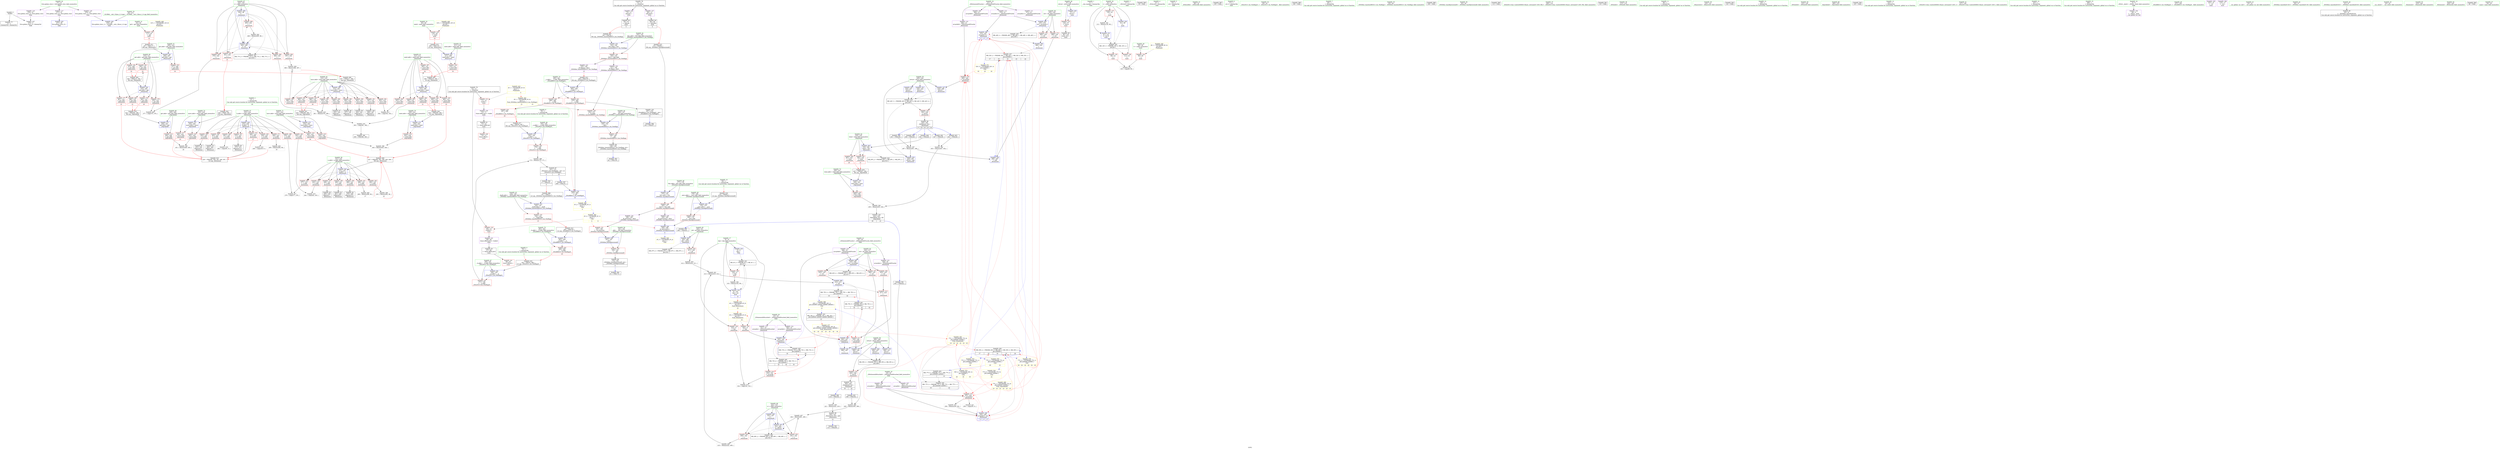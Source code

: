 digraph "SVFG" {
	label="SVFG";

	Node0x5595b5b7d880 [shape=record,color=grey,label="{NodeID: 0\nNullPtr}"];
	Node0x5595b5b7d880 -> Node0x5595b5ba7010[style=solid];
	Node0x5595b5b7d880 -> Node0x5595b5ba9d40[style=solid];
	Node0x5595b5bfb900 [shape=record,color=black,label="{NodeID: 609\n227 = PHI(289, 293, 360, 445, 448, )\n0th arg _Z6chooseii }"];
	Node0x5595b5bfb900 -> Node0x5595b5bb2920[style=solid];
	Node0x5595b5bd5160 [shape=record,color=yellow,style=double,label="{NodeID: 443\n2V_1 = ENCHI(MR_2V_0)\npts\{1 \}\nFun[main]|{|<s1>5}}"];
	Node0x5595b5bd5160 -> Node0x5595b5baad60[style=dashed];
	Node0x5595b5bd5160:s1 -> Node0x5595b5bd6ef0[style=dashed,color=red];
	Node0x5595b5bb44c0 [shape=record,color=blue,label="{NodeID: 277\n462\<--459\n__b.addr\<--__b\n_ZStoRRSt13_Ios_FmtflagsS_\n}"];
	Node0x5595b5bb44c0 -> Node0x5595b5ba98a0[style=dashed];
	Node0x5595b5ba81e0 [shape=record,color=red,label="{NodeID: 194\n379\<--314\n\<--have.addr\n_Z4memoiii\n}"];
	Node0x5595b5ba81e0 -> Node0x5595b5bbe940[style=solid];
	Node0x5595b5ba53d0 [shape=record,color=purple,label="{NodeID: 111\n271\<--21\narrayidx11\<--_ZZ6chooseiiE5cache\n_Z6chooseii\n}"];
	Node0x5595b5ba3580 [shape=record,color=green,label="{NodeID: 28\n57\<--58\nretval\<--retval_field_insensitive\nmain\n}"];
	Node0x5595b5ba3580 -> Node0x5595b5baaf00[style=solid];
	Node0x5595b5ba3580 -> Node0x5595b5ba9e40[style=solid];
	Node0x5595b5ba98a0 [shape=record,color=red,label="{NodeID: 222\n468\<--462\n\<--__b.addr\n_ZStoRRSt13_Ios_FmtflagsS_\n|{<s0>25}}"];
	Node0x5595b5ba98a0:s0 -> Node0x5595b5bfc740[style=solid,color=red];
	Node0x5595b5bab3e0 [shape=record,color=red,label="{NodeID: 139\n118\<--65\n\<--need\nmain\n|{<s0>12}}"];
	Node0x5595b5bab3e0:s0 -> Node0x5595b5bfc0a0[style=solid,color=red];
	Node0x5595b5ba5ea0 [shape=record,color=green,label="{NodeID: 56\n231\<--232\nn.addr\<--n.addr_field_insensitive\n_Z6chooseii\n}"];
	Node0x5595b5ba5ea0 -> Node0x5595b5bac1b0[style=solid];
	Node0x5595b5ba5ea0 -> Node0x5595b5bac280[style=solid];
	Node0x5595b5ba5ea0 -> Node0x5595b5bac350[style=solid];
	Node0x5595b5ba5ea0 -> Node0x5595b5bac420[style=solid];
	Node0x5595b5ba5ea0 -> Node0x5595b5bac4f0[style=solid];
	Node0x5595b5ba5ea0 -> Node0x5595b5bac5c0[style=solid];
	Node0x5595b5ba5ea0 -> Node0x5595b5bac690[style=solid];
	Node0x5595b5ba5ea0 -> Node0x5595b5bb2920[style=solid];
	Node0x5595b5bf9890 [shape=record,color=black,label="{NodeID: 582\n77 = PHI(161, )\n|{<s0>5}}"];
	Node0x5595b5bf9890:s0 -> Node0x5595b5bfb7f0[style=solid,color=red];
	Node0x5595b5bbf240 [shape=record,color=grey,label="{NodeID: 416\n240 = cmp(239, 9, )\n}"];
	Node0x5595b5bb2ed0 [shape=record,color=blue,label="{NodeID: 250\n284\<--222\n\<--\n_Z6chooseii\n}"];
	Node0x5595b5bb2ed0 -> Node0x5595b5bd3330[style=dashed];
	Node0x5595b5bacaa0 [shape=record,color=red,label="{NodeID: 167\n272\<--233\n\<--k.addr\n_Z6chooseii\n}"];
	Node0x5595b5bacaa0 -> Node0x5595b5ba7f70[style=solid];
	Node0x5595b5ba7680 [shape=record,color=black,label="{NodeID: 84\n90\<--89\n\<--add.ptr6\nmain\n|{<s0>6}}"];
	Node0x5595b5ba7680:s0 -> Node0x5595b5bfc3d0[style=solid,color=red];
	Node0x5595b5b87720 [shape=record,color=green,label="{NodeID: 1\n7\<--1\n__dso_handle\<--dummyObj\nGlob }"];
	Node0x5595b5bfbd50 [shape=record,color=black,label="{NodeID: 610\n228 = PHI(290, 295, 361, 446, 451, )\n1st arg _Z6chooseii }"];
	Node0x5595b5bfbd50 -> Node0x5595b5bb29f0[style=solid];
	Node0x5595b5bb4590 [shape=record,color=blue,label="{NodeID: 278\n470\<--469\n\<--call\n_ZStoRRSt13_Ios_FmtflagsS_\n|{<s0>15}}"];
	Node0x5595b5bb4590:s0 -> Node0x5595b5bdef90[style=dashed,color=blue];
	Node0x5595b5ba82b0 [shape=record,color=red,label="{NodeID: 195\n390\<--314\n\<--have.addr\n_Z4memoiii\n|{<s0>21}}"];
	Node0x5595b5ba82b0:s0 -> Node0x5595b5bfcb60[style=solid,color=red];
	Node0x5595b5ba54a0 [shape=record,color=purple,label="{NodeID: 112\n274\<--21\narrayidx13\<--_ZZ6chooseiiE5cache\n_Z6chooseii\n}"];
	Node0x5595b5ba54a0 -> Node0x5595b5bb2d30[style=solid];
	Node0x5595b5ba54a0 -> Node0x5595b5bb2e00[style=solid];
	Node0x5595b5ba3650 [shape=record,color=green,label="{NodeID: 29\n59\<--60\nt\<--t_field_insensitive\nmain\n}"];
	Node0x5595b5ba3650 -> Node0x5595b5baafd0[style=solid];
	Node0x5595b5ba9970 [shape=record,color=red,label="{NodeID: 223\n467\<--466\n\<--\n_ZStoRRSt13_Ios_FmtflagsS_\n|{<s0>25}}"];
	Node0x5595b5ba9970:s0 -> Node0x5595b5bfc5f0[style=solid,color=red];
	Node0x5595b5bab4b0 [shape=record,color=red,label="{NodeID: 140\n74\<--73\nvbase.offset\<--\nmain\n}"];
	Node0x5595b5ba5f70 [shape=record,color=green,label="{NodeID: 57\n233\<--234\nk.addr\<--k.addr_field_insensitive\n_Z6chooseii\n}"];
	Node0x5595b5ba5f70 -> Node0x5595b5bac760[style=solid];
	Node0x5595b5ba5f70 -> Node0x5595b5bac830[style=solid];
	Node0x5595b5ba5f70 -> Node0x5595b5bac900[style=solid];
	Node0x5595b5ba5f70 -> Node0x5595b5bac9d0[style=solid];
	Node0x5595b5ba5f70 -> Node0x5595b5bacaa0[style=solid];
	Node0x5595b5ba5f70 -> Node0x5595b5bacb70[style=solid];
	Node0x5595b5ba5f70 -> Node0x5595b5bacc40[style=solid];
	Node0x5595b5ba5f70 -> Node0x5595b5bacd10[style=solid];
	Node0x5595b5ba5f70 -> Node0x5595b5bacde0[style=solid];
	Node0x5595b5ba5f70 -> Node0x5595b5bb29f0[style=solid];
	Node0x5595b5bf9990 [shape=record,color=black,label="{NodeID: 583\n82 = PHI(139, )\n}"];
	Node0x5595b5bbf3c0 [shape=record,color=grey,label="{NodeID: 417\n279 = cmp(277, 278, )\n}"];
	Node0x5595b5bb2fa0 [shape=record,color=blue,label="{NodeID: 251\n229\<--222\nretval\<--\n_Z6chooseii\n}"];
	Node0x5595b5bb2fa0 -> Node0x5595b5bd2430[style=dashed];
	Node0x5595b5bacb70 [shape=record,color=red,label="{NodeID: 168\n278\<--233\n\<--k.addr\n_Z6chooseii\n}"];
	Node0x5595b5bacb70 -> Node0x5595b5bbf3c0[style=solid];
	Node0x5595b5ba7750 [shape=record,color=black,label="{NodeID: 85\n56\<--134\nmain_ret\<--\nmain\n}"];
	Node0x5595b5b877b0 [shape=record,color=green,label="{NodeID: 2\n9\<--1\n\<--dummyObj\nCan only get source location for instruction, argument, global var or function.|{<s0>20}}"];
	Node0x5595b5b877b0:s0 -> Node0x5595b5bfcce0[style=solid,color=red];
	Node0x5595b5bfbf90 [shape=record,color=black,label="{NodeID: 611\n207 = PHI(117, )\n0th arg _Z6answerii }"];
	Node0x5595b5bfbf90 -> Node0x5595b5bb2780[style=solid];
	Node0x5595b5ba8380 [shape=record,color=red,label="{NodeID: 196\n396\<--314\n\<--have.addr\n_Z4memoiii\n}"];
	Node0x5595b5ba8380 -> Node0x5595b5bbe640[style=solid];
	Node0x5595b5ba5570 [shape=record,color=purple,label="{NodeID: 113\n331\<--23\narrayidx\<--_ZZ4memoiiiE6cached\n_Z4memoiii\n}"];
	Node0x5595b5ba5570 -> Node0x5595b5ba8ee0[style=solid];
	Node0x5595b5ba3720 [shape=record,color=green,label="{NodeID: 30\n61\<--62\ni\<--i_field_insensitive\nmain\n}"];
	Node0x5595b5ba3720 -> Node0x5595b5bab0a0[style=solid];
	Node0x5595b5ba3720 -> Node0x5595b5bab170[style=solid];
	Node0x5595b5ba3720 -> Node0x5595b5bab240[style=solid];
	Node0x5595b5ba3720 -> Node0x5595b5ba9f10[style=solid];
	Node0x5595b5ba3720 -> Node0x5595b5bb1fa0[style=solid];
	Node0x5595b5bae5e0 [shape=record,color=black,label="{NodeID: 390\n385 = PHI(386, 383, )\n}"];
	Node0x5595b5ba9a40 [shape=record,color=blue,label="{NodeID: 224\n8\<--9\nkey\<--\nGlob }"];
	Node0x5595b5ba9a40 -> Node0x5595b5bd14a0[style=dashed];
	Node0x5595b5bab580 [shape=record,color=red,label="{NodeID: 141\n88\<--87\nvbase.offset5\<--\nmain\n}"];
	Node0x5595b5ba6040 [shape=record,color=green,label="{NodeID: 58\n235\<--236\nret\<--ret_field_insensitive\n_Z6chooseii\n}"];
	Node0x5595b5ba6040 -> Node0x5595b5baceb0[style=solid];
	Node0x5595b5ba6040 -> Node0x5595b5bacf80[style=solid];
	Node0x5595b5ba6040 -> Node0x5595b5bb2e00[style=solid];
	Node0x5595b5bf9aa0 [shape=record,color=black,label="{NodeID: 584\n91 = PHI(174, )\n}"];
	Node0x5595b5bbf540 [shape=record,color=grey,label="{NodeID: 418\n282 = cmp(281, 9, )\n}"];
	Node0x5595b5bb3070 [shape=record,color=blue,label="{NodeID: 252\n298\<--297\n\<--add\n_Z6chooseii\n}"];
	Node0x5595b5bb3070 -> Node0x5595b5bd3330[style=dashed];
	Node0x5595b5bacc40 [shape=record,color=red,label="{NodeID: 169\n281\<--233\n\<--k.addr\n_Z6chooseii\n}"];
	Node0x5595b5bacc40 -> Node0x5595b5bbf540[style=solid];
	Node0x5595b5ba7820 [shape=record,color=black,label="{NodeID: 86\n139\<--159\n_ZNSt8ios_base4setfESt13_Ios_Fmtflags_ret\<--\n_ZNSt8ios_base4setfESt13_Ios_Fmtflags\n|{<s0>5}}"];
	Node0x5595b5ba7820:s0 -> Node0x5595b5bf9990[style=solid,color=blue];
	Node0x5595b5b96640 [shape=record,color=green,label="{NodeID: 3\n11\<--1\n_ZSt3cin\<--dummyObj\nGlob }"];
	Node0x5595b5bfc0a0 [shape=record,color=black,label="{NodeID: 612\n208 = PHI(118, )\n1st arg _Z6answerii }"];
	Node0x5595b5bfc0a0 -> Node0x5595b5bb2850[style=solid];
	Node0x5595b5bd5e40 [shape=record,color=yellow,style=double,label="{NodeID: 446\n8V_1 = ENCHI(MR_8V_0)\npts\{60 \}\nFun[main]}"];
	Node0x5595b5bd5e40 -> Node0x5595b5baafd0[style=dashed];
	Node0x5595b5ba8450 [shape=record,color=red,label="{NodeID: 197\n356\<--316\n\<--ret\n_Z4memoiii\n}"];
	Node0x5595b5ba8450 -> Node0x5595b5bb37c0[style=solid];
	Node0x5595b5ba5640 [shape=record,color=purple,label="{NodeID: 114\n345\<--23\narrayidx4\<--_ZZ4memoiiiE6cached\n_Z4memoiii\n}"];
	Node0x5595b5ba5640 -> Node0x5595b5bb3550[style=solid];
	Node0x5595b5ba37f0 [shape=record,color=green,label="{NodeID: 31\n63\<--64\nget\<--get_field_insensitive\nmain\n}"];
	Node0x5595b5ba37f0 -> Node0x5595b5bab310[style=solid];
	Node0x5595b5bce9c0 [shape=record,color=yellow,style=double,label="{NodeID: 474\n4V_1 = ENCHI(MR_4V_0)\npts\{10 \}\nFun[_Z6answerii]|{<s0>16}}"];
	Node0x5595b5bce9c0:s0 -> Node0x5595b5bd6330[style=dashed,color=red];
	Node0x5595b5baeb80 [shape=record,color=grey,label="{NodeID: 391\n131 = Binary(130, 96, )\n}"];
	Node0x5595b5baeb80 -> Node0x5595b5bb1fa0[style=solid];
	Node0x5595b5ba9b40 [shape=record,color=blue,label="{NodeID: 225\n477\<--28\nllvm.global_ctors_0\<--\nGlob }"];
	Node0x5595b5bab650 [shape=record,color=red,label="{NodeID: 142\n150\<--142\nthis1\<--this.addr\n_ZNSt8ios_base4setfESt13_Ios_Fmtflags\n}"];
	Node0x5595b5bab650 -> Node0x5595b5baa610[style=solid];
	Node0x5595b5bab650 -> Node0x5595b5baa6e0[style=solid];
	Node0x5595b5ba6110 [shape=record,color=green,label="{NodeID: 59\n308\<--309\nretval\<--retval_field_insensitive\n_Z4memoiii\n}"];
	Node0x5595b5ba6110 -> Node0x5595b5bad1f0[style=solid];
	Node0x5595b5ba6110 -> Node0x5595b5bb3480[style=solid];
	Node0x5595b5ba6110 -> Node0x5595b5bb3890[style=solid];
	Node0x5595b5ba6110 -> Node0x5595b5bb3f10[style=solid];
	Node0x5595b5bf9bb0 [shape=record,color=black,label="{NodeID: 585\n39 = PHI()\n}"];
	Node0x5595b5bbf6c0 [shape=record,color=grey,label="{NodeID: 419\n383 = cmp(381, 382, )\n}"];
	Node0x5595b5bbf6c0 -> Node0x5595b5bae5e0[style=solid];
	Node0x5595b5bb3140 [shape=record,color=blue,label="{NodeID: 253\n229\<--297\nretval\<--add\n_Z6chooseii\n}"];
	Node0x5595b5bb3140 -> Node0x5595b5bd2430[style=dashed];
	Node0x5595b5bacd10 [shape=record,color=red,label="{NodeID: 170\n290\<--233\n\<--k.addr\n_Z6chooseii\n|{<s0>17}}"];
	Node0x5595b5bacd10:s0 -> Node0x5595b5bfbd50[style=solid,color=red];
	Node0x5595b5ba78f0 [shape=record,color=black,label="{NodeID: 87\n161\<--172\n_ZStorSt13_Ios_FmtflagsS__ret\<--or\n_ZStorSt13_Ios_FmtflagsS_\n|{<s0>4|<s1>25}}"];
	Node0x5595b5ba78f0:s0 -> Node0x5595b5bf9890[style=solid,color=blue];
	Node0x5595b5ba78f0:s1 -> Node0x5595b5bfa8e0[style=solid,color=blue];
	Node0x5595b5b966d0 [shape=record,color=green,label="{NodeID: 4\n12\<--1\n_ZSt4cout\<--dummyObj\nGlob }"];
	Node0x5595b5bfc1b0 [shape=record,color=black,label="{NodeID: 613\n458 = PHI(155, )\n0th arg _ZStoRRSt13_Ios_FmtflagsS_ }"];
	Node0x5595b5bfc1b0 -> Node0x5595b5bb43f0[style=solid];
	Node0x5595b5ba8520 [shape=record,color=red,label="{NodeID: 198\n414\<--316\n\<--ret\n_Z4memoiii\n}"];
	Node0x5595b5ba8520 -> Node0x5595b5bb3e40[style=solid];
	Node0x5595b5ba5710 [shape=record,color=purple,label="{NodeID: 115\n338\<--25\narrayidx2\<--_ZZ4memoiiiE5cache\n_Z4memoiii\n}"];
	Node0x5595b5ba5710 -> Node0x5595b5ba8fb0[style=solid];
	Node0x5595b5ba38c0 [shape=record,color=green,label="{NodeID: 32\n65\<--66\nneed\<--need_field_insensitive\nmain\n}"];
	Node0x5595b5ba38c0 -> Node0x5595b5bab3e0[style=solid];
	Node0x5595b5baed00 [shape=record,color=grey,label="{NodeID: 392\n103 = Binary(102, 96, )\n}"];
	Node0x5595b5baed00 -> Node0x5595b5bb1f10[style=solid];
	Node0x5595b5ba9c40 [shape=record,color=blue,label="{NodeID: 226\n478\<--29\nllvm.global_ctors_1\<--_GLOBAL__sub_I_Ryan_2_0.cpp\nGlob }"];
	Node0x5595b5bab720 [shape=record,color=red,label="{NodeID: 143\n154\<--144\n\<--__fmtfl.addr\n_ZNSt8ios_base4setfESt13_Ios_Fmtflags\n|{<s0>15}}"];
	Node0x5595b5bab720:s0 -> Node0x5595b5bfc2c0[style=solid,color=red];
	Node0x5595b5ba61e0 [shape=record,color=green,label="{NodeID: 60\n310\<--311\nget.addr\<--get.addr_field_insensitive\n_Z4memoiii\n}"];
	Node0x5595b5ba61e0 -> Node0x5595b5bad2c0[style=solid];
	Node0x5595b5ba61e0 -> Node0x5595b5bad390[style=solid];
	Node0x5595b5ba61e0 -> Node0x5595b5bad460[style=solid];
	Node0x5595b5ba61e0 -> Node0x5595b5bad530[style=solid];
	Node0x5595b5ba61e0 -> Node0x5595b5bad600[style=solid];
	Node0x5595b5ba61e0 -> Node0x5595b5bb3210[style=solid];
	Node0x5595b5bf9c80 [shape=record,color=black,label="{NodeID: 586\n218 = PHI(304, )\n}"];
	Node0x5595b5bf9c80 -> Node0x5595b5bbe1c0[style=solid];
	Node0x5595b5bbf840 [shape=record,color=grey,label="{NodeID: 420\n377 = cmp(375, 376, )\n}"];
	Node0x5595b5bb3210 [shape=record,color=blue,label="{NodeID: 254\n310\<--305\nget.addr\<--get\n_Z4memoiii\n}"];
	Node0x5595b5bb3210 -> Node0x5595b5bad2c0[style=dashed];
	Node0x5595b5bb3210 -> Node0x5595b5bad390[style=dashed];
	Node0x5595b5bb3210 -> Node0x5595b5bad460[style=dashed];
	Node0x5595b5bb3210 -> Node0x5595b5bad530[style=dashed];
	Node0x5595b5bb3210 -> Node0x5595b5bad600[style=dashed];
	Node0x5595b5bacde0 [shape=record,color=red,label="{NodeID: 171\n294\<--233\n\<--k.addr\n_Z6chooseii\n}"];
	Node0x5595b5bacde0 -> Node0x5595b5bafc00[style=solid];
	Node0x5595b5ba79c0 [shape=record,color=black,label="{NodeID: 88\n174\<--192\n_ZNSt8ios_base9precisionEl_ret\<--\n_ZNSt8ios_base9precisionEl\n|{<s0>6}}"];
	Node0x5595b5ba79c0:s0 -> Node0x5595b5bf9aa0[style=solid,color=blue];
	Node0x5595b5b96760 [shape=record,color=green,label="{NodeID: 5\n15\<--1\n.str\<--dummyObj\nGlob }"];
	Node0x5595b5bfc2c0 [shape=record,color=black,label="{NodeID: 614\n459 = PHI(154, )\n1st arg _ZStoRRSt13_Ios_FmtflagsS_ }"];
	Node0x5595b5bfc2c0 -> Node0x5595b5bb44c0[style=solid];
	Node0x5595b5bd6000 [shape=record,color=yellow,style=double,label="{NodeID: 448\n12V_1 = ENCHI(MR_12V_0)\npts\{64 \}\nFun[main]}"];
	Node0x5595b5bd6000 -> Node0x5595b5bab310[style=dashed];
	Node0x5595b5ba85f0 [shape=record,color=red,label="{NodeID: 199\n416\<--316\n\<--ret\n_Z4memoiii\n}"];
	Node0x5595b5ba85f0 -> Node0x5595b5ba9080[style=solid];
	Node0x5595b5baa0a0 [shape=record,color=purple,label="{NodeID: 116\n349\<--25\narrayidx6\<--_ZZ4memoiiiE5cache\n_Z4memoiii\n}"];
	Node0x5595b5baa0a0 -> Node0x5595b5bb3620[style=solid];
	Node0x5595b5baa0a0 -> Node0x5595b5bb36f0[style=solid];
	Node0x5595b5ba3990 [shape=record,color=green,label="{NodeID: 33\n69\<--70\n_ZNSirsERi\<--_ZNSirsERi_field_insensitive\n}"];
	Node0x5595b5baee80 [shape=record,color=grey,label="{NodeID: 393\n455 = Binary(453, 454, )\n}"];
	Node0x5595b5baee80 -> Node0x5595b5ba4c80[style=solid];
	Node0x5595b5ba9d40 [shape=record,color=blue, style = dotted,label="{NodeID: 227\n479\<--3\nllvm.global_ctors_2\<--dummyVal\nGlob }"];
	Node0x5595b5bab7f0 [shape=record,color=red,label="{NodeID: 144\n159\<--146\n\<--__old\n_ZNSt8ios_base4setfESt13_Ios_Fmtflags\n}"];
	Node0x5595b5bab7f0 -> Node0x5595b5ba7820[style=solid];
	Node0x5595b5ba62b0 [shape=record,color=green,label="{NodeID: 61\n312\<--313\nneed.addr\<--need.addr_field_insensitive\n_Z4memoiii\n}"];
	Node0x5595b5ba62b0 -> Node0x5595b5bad6d0[style=solid];
	Node0x5595b5ba62b0 -> Node0x5595b5bad7a0[style=solid];
	Node0x5595b5ba62b0 -> Node0x5595b5bad870[style=solid];
	Node0x5595b5ba62b0 -> Node0x5595b5bad940[style=solid];
	Node0x5595b5ba62b0 -> Node0x5595b5bada10[style=solid];
	Node0x5595b5ba62b0 -> Node0x5595b5badae0[style=solid];
	Node0x5595b5ba62b0 -> Node0x5595b5bb32e0[style=solid];
	Node0x5595b5bf9e50 [shape=record,color=black,label="{NodeID: 587\n105 = PHI()\n}"];
	Node0x5595b5bbf9c0 [shape=record,color=grey,label="{NodeID: 421\n258 = cmp(255, 9, )\n}"];
	Node0x5595b5bb32e0 [shape=record,color=blue,label="{NodeID: 255\n312\<--306\nneed.addr\<--need\n_Z4memoiii\n}"];
	Node0x5595b5bb32e0 -> Node0x5595b5bad6d0[style=dashed];
	Node0x5595b5bb32e0 -> Node0x5595b5bad7a0[style=dashed];
	Node0x5595b5bb32e0 -> Node0x5595b5bad870[style=dashed];
	Node0x5595b5bb32e0 -> Node0x5595b5bad940[style=dashed];
	Node0x5595b5bb32e0 -> Node0x5595b5bada10[style=dashed];
	Node0x5595b5bb32e0 -> Node0x5595b5badae0[style=dashed];
	Node0x5595b5baceb0 [shape=record,color=red,label="{NodeID: 172\n284\<--235\n\<--ret\n_Z6chooseii\n}"];
	Node0x5595b5baceb0 -> Node0x5595b5bb2ed0[style=solid];
	Node0x5595b5ba7a90 [shape=record,color=black,label="{NodeID: 89\n206\<--221\n_Z6answerii_ret\<--add\n_Z6answerii\n|{<s0>12}}"];
	Node0x5595b5ba7a90:s0 -> Node0x5595b5bfa2c0[style=solid,color=blue];
	Node0x5595b5b967f0 [shape=record,color=green,label="{NodeID: 6\n17\<--1\n.str.1\<--dummyObj\nGlob }"];
	Node0x5595b5bfc3d0 [shape=record,color=black,label="{NodeID: 615\n175 = PHI(90, )\n0th arg _ZNSt8ios_base9precisionEl }"];
	Node0x5595b5bfc3d0 -> Node0x5595b5bb2440[style=solid];
	Node0x5595b5bd60e0 [shape=record,color=yellow,style=double,label="{NodeID: 449\n14V_1 = ENCHI(MR_14V_0)\npts\{66 \}\nFun[main]}"];
	Node0x5595b5bd60e0 -> Node0x5595b5bab3e0[style=dashed];
	Node0x5595b5ba86c0 [shape=record,color=red,label="{NodeID: 200\n367\<--318\n\<--total\n_Z4memoiii\n|{<s0>20}}"];
	Node0x5595b5ba86c0:s0 -> Node0x5595b5bfce60[style=solid,color=red];
	Node0x5595b5baa170 [shape=record,color=purple,label="{NodeID: 117\n477\<--27\nllvm.global_ctors_0\<--llvm.global_ctors\nGlob }"];
	Node0x5595b5baa170 -> Node0x5595b5ba9b40[style=solid];
	Node0x5595b5ba3a90 [shape=record,color=green,label="{NodeID: 34\n80\<--81\n_ZStorSt13_Ios_FmtflagsS_\<--_ZStorSt13_Ios_FmtflagsS__field_insensitive\n}"];
	Node0x5595b5bd82e0 [shape=record,color=yellow,style=double,label="{NodeID: 477\n16V_1 = ENCHI(MR_16V_0)\npts\{200000 220000 240000 260000 \}\nFun[_Z6answerii]|{<s0>16|<s1>16|<s2>16|<s3>16|<s4>16|<s5>16|<s6>16}}"];
	Node0x5595b5bd82e0:s0 -> Node0x5595b5ba8ee0[style=dashed,color=red];
	Node0x5595b5bd82e0:s1 -> Node0x5595b5ba8fb0[style=dashed,color=red];
	Node0x5595b5bd82e0:s2 -> Node0x5595b5bb3550[style=dashed,color=red];
	Node0x5595b5bd82e0:s3 -> Node0x5595b5bb3620[style=dashed,color=red];
	Node0x5595b5bd82e0:s4 -> Node0x5595b5bd0570[style=dashed,color=red];
	Node0x5595b5bd82e0:s5 -> Node0x5595b5bd0a70[style=dashed,color=red];
	Node0x5595b5bd82e0:s6 -> Node0x5595b5bd6de0[style=dashed,color=red];
	Node0x5595b5baf000 [shape=record,color=grey,label="{NodeID: 394\n453 = Binary(447, 452, )\n}"];
	Node0x5595b5baf000 -> Node0x5595b5baee80[style=solid];
	Node0x5595b5ba9e40 [shape=record,color=blue,label="{NodeID: 228\n57\<--9\nretval\<--\nmain\n}"];
	Node0x5595b5ba9e40 -> Node0x5595b5baaf00[style=dashed];
	Node0x5595b5bab8c0 [shape=record,color=red,label="{NodeID: 145\n152\<--151\n\<--_M_flags\n_ZNSt8ios_base4setfESt13_Ios_Fmtflags\n}"];
	Node0x5595b5bab8c0 -> Node0x5595b5bb21d0[style=solid];
	Node0x5595b5ba6380 [shape=record,color=green,label="{NodeID: 62\n314\<--315\nhave.addr\<--have.addr_field_insensitive\n_Z4memoiii\n}"];
	Node0x5595b5ba6380 -> Node0x5595b5badbb0[style=solid];
	Node0x5595b5ba6380 -> Node0x5595b5badc80[style=solid];
	Node0x5595b5ba6380 -> Node0x5595b5badd50[style=solid];
	Node0x5595b5ba6380 -> Node0x5595b5bade20[style=solid];
	Node0x5595b5ba6380 -> Node0x5595b5ba8040[style=solid];
	Node0x5595b5ba6380 -> Node0x5595b5ba8110[style=solid];
	Node0x5595b5ba6380 -> Node0x5595b5ba81e0[style=solid];
	Node0x5595b5ba6380 -> Node0x5595b5ba82b0[style=solid];
	Node0x5595b5ba6380 -> Node0x5595b5ba8380[style=solid];
	Node0x5595b5ba6380 -> Node0x5595b5bb33b0[style=solid];
	Node0x5595b5bf9f20 [shape=record,color=black,label="{NodeID: 588\n106 = PHI()\n}"];
	Node0x5595b5bceb80 [shape=record,color=black,label="{NodeID: 422\nMR_55V_3 = PHI(MR_55V_5, MR_55V_2, MR_55V_4, )\npts\{309 \}\n}"];
	Node0x5595b5bceb80 -> Node0x5595b5bad1f0[style=dashed];
	Node0x5595b5bb33b0 [shape=record,color=blue,label="{NodeID: 256\n314\<--307\nhave.addr\<--have\n_Z4memoiii\n}"];
	Node0x5595b5bb33b0 -> Node0x5595b5badbb0[style=dashed];
	Node0x5595b5bb33b0 -> Node0x5595b5badc80[style=dashed];
	Node0x5595b5bb33b0 -> Node0x5595b5badd50[style=dashed];
	Node0x5595b5bb33b0 -> Node0x5595b5bade20[style=dashed];
	Node0x5595b5bb33b0 -> Node0x5595b5ba8040[style=dashed];
	Node0x5595b5bb33b0 -> Node0x5595b5ba8110[style=dashed];
	Node0x5595b5bb33b0 -> Node0x5595b5ba81e0[style=dashed];
	Node0x5595b5bb33b0 -> Node0x5595b5ba82b0[style=dashed];
	Node0x5595b5bb33b0 -> Node0x5595b5ba8380[style=dashed];
	Node0x5595b5bacf80 [shape=record,color=red,label="{NodeID: 173\n298\<--235\n\<--ret\n_Z6chooseii\n}"];
	Node0x5595b5bacf80 -> Node0x5595b5bb3070[style=solid];
	Node0x5595b5ba7b60 [shape=record,color=black,label="{NodeID: 90\n250\<--249\nidxprom\<--\n_Z6chooseii\n}"];
	Node0x5595b5b97070 [shape=record,color=green,label="{NodeID: 7\n28\<--1\n\<--dummyObj\nCan only get source location for instruction, argument, global var or function.}"];
	Node0x5595b5bfc4e0 [shape=record,color=black,label="{NodeID: 616\n176 = PHI(92, )\n1st arg _ZNSt8ios_base9precisionEl }"];
	Node0x5595b5bfc4e0 -> Node0x5595b5bb2510[style=solid];
	Node0x5595b5ba8790 [shape=record,color=red,label="{NodeID: 201\n392\<--318\n\<--total\n_Z4memoiii\n|{<s0>21}}"];
	Node0x5595b5ba8790:s0 -> Node0x5595b5bfce60[style=solid,color=red];
	Node0x5595b5baa270 [shape=record,color=purple,label="{NodeID: 118\n478\<--27\nllvm.global_ctors_1\<--llvm.global_ctors\nGlob }"];
	Node0x5595b5baa270 -> Node0x5595b5ba9c40[style=solid];
	Node0x5595b5ba3b90 [shape=record,color=green,label="{NodeID: 35\n83\<--84\n_ZNSt8ios_base4setfESt13_Ios_Fmtflags\<--_ZNSt8ios_base4setfESt13_Ios_Fmtflags_field_insensitive\n}"];
	Node0x5595b5baf180 [shape=record,color=grey,label="{NodeID: 395\n451 = Binary(449, 450, )\n|{<s0>24}}"];
	Node0x5595b5baf180:s0 -> Node0x5595b5bfbd50[style=solid,color=red];
	Node0x5595b5ba9f10 [shape=record,color=blue,label="{NodeID: 229\n61\<--96\ni\<--\nmain\n}"];
	Node0x5595b5ba9f10 -> Node0x5595b5bd19a0[style=dashed];
	Node0x5595b5bab990 [shape=record,color=red,label="{NodeID: 146\n170\<--164\n\<--__a.addr\n_ZStorSt13_Ios_FmtflagsS_\n}"];
	Node0x5595b5bab990 -> Node0x5595b5baf600[style=solid];
	Node0x5595b5ba6450 [shape=record,color=green,label="{NodeID: 63\n316\<--317\nret\<--ret_field_insensitive\n_Z4memoiii\n}"];
	Node0x5595b5ba6450 -> Node0x5595b5ba8450[style=solid];
	Node0x5595b5ba6450 -> Node0x5595b5ba8520[style=solid];
	Node0x5595b5ba6450 -> Node0x5595b5ba85f0[style=solid];
	Node0x5595b5ba6450 -> Node0x5595b5bb36f0[style=solid];
	Node0x5595b5bf9ff0 [shape=record,color=black,label="{NodeID: 589\n108 = PHI()\n}"];
	Node0x5595b5bcec70 [shape=record,color=black,label="{NodeID: 423\nMR_63V_2 = PHI(MR_63V_3, MR_63V_1, MR_63V_3, )\npts\{317 \}\n}"];
	Node0x5595b5bb3480 [shape=record,color=blue,label="{NodeID: 257\n308\<--339\nretval\<--\n_Z4memoiii\n}"];
	Node0x5595b5bb3480 -> Node0x5595b5bceb80[style=dashed];
	Node0x5595b5bad050 [shape=record,color=red,label="{NodeID: 174\n255\<--254\n\<--arrayidx3\n_Z6chooseii\n}"];
	Node0x5595b5bad050 -> Node0x5595b5bbeac0[style=solid];
	Node0x5595b5bad050 -> Node0x5595b5bbf9c0[style=solid];
	Node0x5595b5ba7c30 [shape=record,color=black,label="{NodeID: 91\n253\<--252\nidxprom2\<--\n_Z6chooseii\n}"];
	Node0x5595b5b97100 [shape=record,color=green,label="{NodeID: 8\n78\<--1\n\<--dummyObj\nCan only get source location for instruction, argument, global var or function.|{<s0>4}}"];
	Node0x5595b5b97100:s0 -> Node0x5595b5bfc5f0[style=solid,color=red];
	Node0x5595b5bfc5f0 [shape=record,color=black,label="{NodeID: 617\n162 = PHI(78, 467, )\n0th arg _ZStorSt13_Ios_FmtflagsS_ }"];
	Node0x5595b5bfc5f0 -> Node0x5595b5bb22a0[style=solid];
	Node0x5595b5bd6330 [shape=record,color=yellow,style=double,label="{NodeID: 451\n4V_1 = ENCHI(MR_4V_0)\npts\{10 \}\nFun[_Z4memoiii]|{|<s2>22}}"];
	Node0x5595b5bd6330 -> Node0x5595b5baabc0[style=dashed];
	Node0x5595b5bd6330 -> Node0x5595b5baac90[style=dashed];
	Node0x5595b5bd6330:s2 -> Node0x5595b5bd6330[style=dashed,color=red];
	Node0x5595b5ba8860 [shape=record,color=red,label="{NodeID: 202\n411\<--320\n\<--p0\n_Z4memoiii\n}"];
	Node0x5595b5ba8860 -> Node0x5595b5bafd80[style=solid];
	Node0x5595b5baa370 [shape=record,color=purple,label="{NodeID: 119\n479\<--27\nllvm.global_ctors_2\<--llvm.global_ctors\nGlob }"];
	Node0x5595b5baa370 -> Node0x5595b5ba9d40[style=solid];
	Node0x5595b5ba3c90 [shape=record,color=green,label="{NodeID: 36\n93\<--94\n_ZNSt8ios_base9precisionEl\<--_ZNSt8ios_base9precisionEl_field_insensitive\n}"];
	Node0x5595b5baf300 [shape=record,color=grey,label="{NodeID: 396\n445 = Binary(443, 444, )\n|{<s0>23}}"];
	Node0x5595b5baf300:s0 -> Node0x5595b5bfb900[style=solid,color=red];
	Node0x5595b5bb1f10 [shape=record,color=blue,label="{NodeID: 230\n8\<--103\nkey\<--inc\nmain\n|{|<s1>12}}"];
	Node0x5595b5bb1f10 -> Node0x5595b5bd14a0[style=dashed];
	Node0x5595b5bb1f10:s1 -> Node0x5595b5bce9c0[style=dashed,color=red];
	Node0x5595b5baba60 [shape=record,color=red,label="{NodeID: 147\n171\<--166\n\<--__b.addr\n_ZStorSt13_Ios_FmtflagsS_\n}"];
	Node0x5595b5baba60 -> Node0x5595b5baf600[style=solid];
	Node0x5595b5ba6520 [shape=record,color=green,label="{NodeID: 64\n318\<--319\ntotal\<--total_field_insensitive\n_Z4memoiii\n}"];
	Node0x5595b5ba6520 -> Node0x5595b5ba86c0[style=solid];
	Node0x5595b5ba6520 -> Node0x5595b5ba8790[style=solid];
	Node0x5595b5ba6520 -> Node0x5595b5bb3960[style=solid];
	Node0x5595b5bfa0c0 [shape=record,color=black,label="{NodeID: 590\n112 = PHI()\n}"];
	Node0x5595b5bcf170 [shape=record,color=black,label="{NodeID: 424\nMR_65V_2 = PHI(MR_65V_3, MR_65V_1, MR_65V_1, )\npts\{319 \}\n}"];
	Node0x5595b5bb3550 [shape=record,color=blue,label="{NodeID: 258\n345\<--342\narrayidx4\<--\n_Z4memoiii\n}"];
	Node0x5595b5bb3550 -> Node0x5595b5bd0570[style=dashed];
	Node0x5595b5bb3550 -> Node0x5595b5bd4230[style=dashed];
	Node0x5595b5bad120 [shape=record,color=red,label="{NodeID: 175\n266\<--265\n\<--arrayidx8\n_Z6chooseii\n}"];
	Node0x5595b5bad120 -> Node0x5595b5bb2c60[style=solid];
	Node0x5595b5ba7d00 [shape=record,color=black,label="{NodeID: 92\n261\<--260\nidxprom5\<--\n_Z6chooseii\n}"];
	Node0x5595b5b971c0 [shape=record,color=green,label="{NodeID: 9\n79\<--1\n\<--dummyObj\nCan only get source location for instruction, argument, global var or function.|{<s0>4}}"];
	Node0x5595b5b971c0:s0 -> Node0x5595b5bfc740[style=solid,color=red];
	Node0x5595b5bfc740 [shape=record,color=black,label="{NodeID: 618\n163 = PHI(79, 468, )\n1st arg _ZStorSt13_Ios_FmtflagsS_ }"];
	Node0x5595b5bfc740 -> Node0x5595b5bb2370[style=solid];
	Node0x5595b5ba8930 [shape=record,color=red,label="{NodeID: 203\n401\<--322\n\<--s\n_Z4memoiii\n}"];
	Node0x5595b5ba8930 -> Node0x5595b5bbe4c0[style=solid];
	Node0x5595b5baa470 [shape=record,color=purple,label="{NodeID: 120\n72\<--71\nvbase.offset.ptr\<--vtable\nmain\n}"];
	Node0x5595b5baa470 -> Node0x5595b5ba7410[style=solid];
	Node0x5595b5ba3d90 [shape=record,color=green,label="{NodeID: 37\n109\<--110\n_ZStlsISt11char_traitsIcEERSt13basic_ostreamIcT_ES5_PKc\<--_ZStlsISt11char_traitsIcEERSt13basic_ostreamIcT_ES5_PKc_field_insensitive\n}"];
	Node0x5595b5bde5d0 [shape=record,color=yellow,style=double,label="{NodeID: 563\n77V_6 = CSCHI(MR_77V_5)\npts\{200000 220000 \}\nCS[]|{<s0>22}}"];
	Node0x5595b5bde5d0:s0 -> Node0x5595b5bd6de0[style=dashed,color=red];
	Node0x5595b5baf480 [shape=record,color=grey,label="{NodeID: 397\n297 = Binary(291, 296, )\n}"];
	Node0x5595b5baf480 -> Node0x5595b5bb3070[style=solid];
	Node0x5595b5baf480 -> Node0x5595b5bb3140[style=solid];
	Node0x5595b5bb1fa0 [shape=record,color=blue,label="{NodeID: 231\n61\<--131\ni\<--inc16\nmain\n}"];
	Node0x5595b5bb1fa0 -> Node0x5595b5bd19a0[style=dashed];
	Node0x5595b5babb30 [shape=record,color=red,label="{NodeID: 148\n185\<--177\nthis1\<--this.addr\n_ZNSt8ios_base9precisionEl\n}"];
	Node0x5595b5babb30 -> Node0x5595b5baa7b0[style=solid];
	Node0x5595b5babb30 -> Node0x5595b5baa880[style=solid];
	Node0x5595b5ba65f0 [shape=record,color=green,label="{NodeID: 65\n320\<--321\np0\<--p0_field_insensitive\n_Z4memoiii\n}"];
	Node0x5595b5ba65f0 -> Node0x5595b5ba8860[style=solid];
	Node0x5595b5ba65f0 -> Node0x5595b5bb3a30[style=solid];
	Node0x5595b5bfa1c0 [shape=record,color=black,label="{NodeID: 591\n116 = PHI()\n}"];
	Node0x5595b5bcf670 [shape=record,color=black,label="{NodeID: 425\nMR_67V_2 = PHI(MR_67V_3, MR_67V_1, MR_67V_1, )\npts\{321 \}\n}"];
	Node0x5595b5bb3620 [shape=record,color=blue,label="{NodeID: 259\n349\<--247\narrayidx6\<--\n_Z4memoiii\n}"];
	Node0x5595b5bb3620 -> Node0x5595b5bb37c0[style=dashed];
	Node0x5595b5bb3620 -> Node0x5595b5bd4730[style=dashed];
	Node0x5595b5bad1f0 [shape=record,color=red,label="{NodeID: 176\n420\<--308\n\<--retval\n_Z4memoiii\n}"];
	Node0x5595b5bad1f0 -> Node0x5595b5ba4bb0[style=solid];
	Node0x5595b5ba7dd0 [shape=record,color=black,label="{NodeID: 93\n264\<--263\nidxprom7\<--\n_Z6chooseii\n}"];
	Node0x5595b5b97280 [shape=record,color=green,label="{NodeID: 10\n92\<--1\n\<--dummyObj\nCan only get source location for instruction, argument, global var or function.|{<s0>6}}"];
	Node0x5595b5b97280:s0 -> Node0x5595b5bfc4e0[style=solid,color=red];
	Node0x5595b5bfc890 [shape=record,color=black,label="{NodeID: 619\n423 = PHI(364, 388, )\n0th arg _Z4probiiiid }"];
	Node0x5595b5bfc890 -> Node0x5595b5bb3fe0[style=solid];
	Node0x5595b5ba8a00 [shape=record,color=red,label="{NodeID: 204\n409\<--322\n\<--s\n_Z4memoiii\n}"];
	Node0x5595b5ba8a00 -> Node0x5595b5baf900[style=solid];
	Node0x5595b5baa540 [shape=record,color=purple,label="{NodeID: 121\n86\<--85\nvbase.offset.ptr4\<--vtable3\nmain\n}"];
	Node0x5595b5baa540 -> Node0x5595b5ba75b0[style=solid];
	Node0x5595b5ba3e90 [shape=record,color=green,label="{NodeID: 38\n113\<--114\n_ZNSolsEi\<--_ZNSolsEi_field_insensitive\n}"];
	Node0x5595b5bde760 [shape=record,color=yellow,style=double,label="{NodeID: 564\n2V_2 = CSCHI(MR_2V_1)\npts\{1 \}\nCS[]|{|<s1>6|<s2>6}}"];
	Node0x5595b5bde760 -> Node0x5595b5baae30[style=dashed];
	Node0x5595b5bde760:s1 -> Node0x5595b5babda0[style=dashed,color=red];
	Node0x5595b5bde760:s2 -> Node0x5595b5bb26b0[style=dashed,color=red];
	Node0x5595b5baf600 [shape=record,color=grey,label="{NodeID: 398\n172 = Binary(170, 171, )\n}"];
	Node0x5595b5baf600 -> Node0x5595b5ba78f0[style=solid];
	Node0x5595b5bb2030 [shape=record,color=blue,label="{NodeID: 232\n142\<--140\nthis.addr\<--this\n_ZNSt8ios_base4setfESt13_Ios_Fmtflags\n}"];
	Node0x5595b5bb2030 -> Node0x5595b5bab650[style=dashed];
	Node0x5595b5babc00 [shape=record,color=red,label="{NodeID: 149\n189\<--179\n\<--__prec.addr\n_ZNSt8ios_base9precisionEl\n}"];
	Node0x5595b5babc00 -> Node0x5595b5bb26b0[style=solid];
	Node0x5595b5ba66c0 [shape=record,color=green,label="{NodeID: 66\n322\<--323\ns\<--s_field_insensitive\n_Z4memoiii\n}"];
	Node0x5595b5ba66c0 -> Node0x5595b5ba8930[style=solid];
	Node0x5595b5ba66c0 -> Node0x5595b5ba8a00[style=solid];
	Node0x5595b5ba66c0 -> Node0x5595b5bb3b00[style=solid];
	Node0x5595b5ba66c0 -> Node0x5595b5bb3ca0[style=solid];
	Node0x5595b5bfa2c0 [shape=record,color=black,label="{NodeID: 592\n119 = PHI(206, )\n}"];
	Node0x5595b5bcfb70 [shape=record,color=black,label="{NodeID: 426\nMR_69V_2 = PHI(MR_69V_4, MR_69V_1, MR_69V_1, )\npts\{323 \}\n}"];
	Node0x5595b5bb36f0 [shape=record,color=blue,label="{NodeID: 260\n316\<--349\nret\<--arrayidx6\n_Z4memoiii\n}"];
	Node0x5595b5bb36f0 -> Node0x5595b5ba8450[style=dashed];
	Node0x5595b5bb36f0 -> Node0x5595b5ba8520[style=dashed];
	Node0x5595b5bb36f0 -> Node0x5595b5ba85f0[style=dashed];
	Node0x5595b5bb36f0 -> Node0x5595b5bcec70[style=dashed];
	Node0x5595b5bad2c0 [shape=record,color=red,label="{NodeID: 177\n361\<--310\n\<--get.addr\n_Z4memoiii\n|{<s0>19}}"];
	Node0x5595b5bad2c0:s0 -> Node0x5595b5bfbd50[style=solid,color=red];
	Node0x5595b5ba7ea0 [shape=record,color=black,label="{NodeID: 94\n270\<--269\nidxprom10\<--\n_Z6chooseii\n}"];
	Node0x5595b5b97380 [shape=record,color=green,label="{NodeID: 11\n96\<--1\n\<--dummyObj\nCan only get source location for instruction, argument, global var or function.}"];
	Node0x5595b5bfc9e0 [shape=record,color=black,label="{NodeID: 620\n424 = PHI(365, 389, )\n1st arg _Z4probiiiid }"];
	Node0x5595b5bfc9e0 -> Node0x5595b5bb40b0[style=solid];
	Node0x5595b5ba8ad0 [shape=record,color=red,label="{NodeID: 205\n375\<--324\n\<--i\n_Z4memoiii\n}"];
	Node0x5595b5ba8ad0 -> Node0x5595b5bbf840[style=solid];
	Node0x5595b5baa610 [shape=record,color=purple,label="{NodeID: 122\n151\<--150\n_M_flags\<--this1\n_ZNSt8ios_base4setfESt13_Ios_Fmtflags\n}"];
	Node0x5595b5baa610 -> Node0x5595b5bab8c0[style=solid];
	Node0x5595b5ba3f90 [shape=record,color=green,label="{NodeID: 39\n120\<--121\n_Z6answerii\<--_Z6answerii_field_insensitive\n}"];
	Node0x5595b5bde8c0 [shape=record,color=yellow,style=double,label="{NodeID: 565\n2V_3 = CSCHI(MR_2V_2)\npts\{1 \}\nCS[]}"];
	Node0x5595b5baf780 [shape=record,color=grey,label="{NodeID: 399\n293 = Binary(292, 96, )\n|{<s0>18}}"];
	Node0x5595b5baf780:s0 -> Node0x5595b5bfb900[style=solid,color=red];
	Node0x5595b5bb2100 [shape=record,color=blue,label="{NodeID: 233\n144\<--141\n__fmtfl.addr\<--__fmtfl\n_ZNSt8ios_base4setfESt13_Ios_Fmtflags\n}"];
	Node0x5595b5bb2100 -> Node0x5595b5bab720[style=dashed];
	Node0x5595b5babcd0 [shape=record,color=red,label="{NodeID: 150\n192\<--181\n\<--__old\n_ZNSt8ios_base9precisionEl\n}"];
	Node0x5595b5babcd0 -> Node0x5595b5ba79c0[style=solid];
	Node0x5595b5ba6790 [shape=record,color=green,label="{NodeID: 67\n324\<--325\ni\<--i_field_insensitive\n_Z4memoiii\n}"];
	Node0x5595b5ba6790 -> Node0x5595b5ba8ad0[style=solid];
	Node0x5595b5ba6790 -> Node0x5595b5ba8ba0[style=solid];
	Node0x5595b5ba6790 -> Node0x5595b5ba8c70[style=solid];
	Node0x5595b5ba6790 -> Node0x5595b5ba8d40[style=solid];
	Node0x5595b5ba6790 -> Node0x5595b5ba8e10[style=solid];
	Node0x5595b5ba6790 -> Node0x5595b5bb3bd0[style=solid];
	Node0x5595b5ba6790 -> Node0x5595b5bb3d70[style=solid];
	Node0x5595b5bfa490 [shape=record,color=black,label="{NodeID: 593\n122 = PHI()\n}"];
	Node0x5595b5bd0070 [shape=record,color=black,label="{NodeID: 427\nMR_71V_2 = PHI(MR_71V_4, MR_71V_1, MR_71V_1, )\npts\{325 \}\n}"];
	Node0x5595b5bb37c0 [shape=record,color=blue,label="{NodeID: 261\n356\<--247\n\<--\n_Z4memoiii\n}"];
	Node0x5595b5bb37c0 -> Node0x5595b5bd0a70[style=dashed];
	Node0x5595b5bad390 [shape=record,color=red,label="{NodeID: 178\n364\<--310\n\<--get.addr\n_Z4memoiii\n|{<s0>20}}"];
	Node0x5595b5bad390:s0 -> Node0x5595b5bfc890[style=solid,color=red];
	Node0x5595b5ba7f70 [shape=record,color=black,label="{NodeID: 95\n273\<--272\nidxprom12\<--\n_Z6chooseii\n}"];
	Node0x5595b5b97480 [shape=record,color=green,label="{NodeID: 12\n126\<--1\n\<--dummyObj\nCan only get source location for instruction, argument, global var or function.}"];
	Node0x5595b5bfcb60 [shape=record,color=black,label="{NodeID: 621\n425 = PHI(366, 390, )\n2nd arg _Z4probiiiid }"];
	Node0x5595b5bfcb60 -> Node0x5595b5bb4180[style=solid];
	Node0x5595b5ba8ba0 [shape=record,color=red,label="{NodeID: 206\n380\<--324\n\<--i\n_Z4memoiii\n}"];
	Node0x5595b5ba8ba0 -> Node0x5595b5bbe940[style=solid];
	Node0x5595b5baa6e0 [shape=record,color=purple,label="{NodeID: 123\n155\<--150\n_M_flags2\<--this1\n_ZNSt8ios_base4setfESt13_Ios_Fmtflags\n|{<s0>15}}"];
	Node0x5595b5baa6e0:s0 -> Node0x5595b5bfc1b0[style=solid,color=red];
	Node0x5595b5ba4090 [shape=record,color=green,label="{NodeID: 40\n123\<--124\n_ZNSolsEd\<--_ZNSolsEd_field_insensitive\n}"];
	Node0x5595b5bdea20 [shape=record,color=yellow,style=double,label="{NodeID: 566\n16V_2 = CSCHI(MR_16V_1)\npts\{200000 220000 240000 260000 \}\nCS[]|{<s0>12}}"];
	Node0x5595b5bdea20:s0 -> Node0x5595b5bd1ea0[style=dashed,color=blue];
	Node0x5595b5baf900 [shape=record,color=grey,label="{NodeID: 400\n410 = Binary(222, 409, )\n}"];
	Node0x5595b5baf900 -> Node0x5595b5bafa80[style=solid];
	Node0x5595b5bb21d0 [shape=record,color=blue,label="{NodeID: 234\n146\<--152\n__old\<--\n_ZNSt8ios_base4setfESt13_Ios_Fmtflags\n}"];
	Node0x5595b5bb21d0 -> Node0x5595b5bab7f0[style=dashed];
	Node0x5595b5babda0 [shape=record,color=red,label="{NodeID: 151\n187\<--186\n\<--_M_precision\n_ZNSt8ios_base9precisionEl\n}"];
	Node0x5595b5babda0 -> Node0x5595b5bb25e0[style=solid];
	Node0x5595b5ba6860 [shape=record,color=green,label="{NodeID: 68\n369\<--370\n_Z4probiiiid\<--_Z4probiiiid_field_insensitive\n}"];
	Node0x5595b5bfa560 [shape=record,color=black,label="{NodeID: 594\n125 = PHI()\n}"];
	Node0x5595b5bd0570 [shape=record,color=black,label="{NodeID: 428\nMR_73V_2 = PHI(MR_73V_4, MR_73V_1, MR_73V_3, )\npts\{240000 \}\n|{<s0>16|<s1>22}}"];
	Node0x5595b5bd0570:s0 -> Node0x5595b5bdea20[style=dashed,color=blue];
	Node0x5595b5bd0570:s1 -> Node0x5595b5bd4230[style=dashed,color=blue];
	Node0x5595b5bb3890 [shape=record,color=blue,label="{NodeID: 262\n308\<--247\nretval\<--\n_Z4memoiii\n}"];
	Node0x5595b5bb3890 -> Node0x5595b5bceb80[style=dashed];
	Node0x5595b5bad460 [shape=record,color=red,label="{NodeID: 179\n376\<--310\n\<--get.addr\n_Z4memoiii\n}"];
	Node0x5595b5bad460 -> Node0x5595b5bbf840[style=solid];
	Node0x5595b5ba47a0 [shape=record,color=black,label="{NodeID: 96\n226\<--302\n_Z6chooseii_ret\<--\n_Z6chooseii\n|{<s0>17|<s1>18|<s2>19|<s3>23|<s4>24}}"];
	Node0x5595b5ba47a0:s0 -> Node0x5595b5bfaa50[style=solid,color=blue];
	Node0x5595b5ba47a0:s1 -> Node0x5595b5bfab90[style=solid,color=blue];
	Node0x5595b5ba47a0:s2 -> Node0x5595b5bfacd0[style=solid,color=blue];
	Node0x5595b5ba47a0:s3 -> Node0x5595b5bfaf50[style=solid,color=blue];
	Node0x5595b5ba47a0:s4 -> Node0x5595b5bfb090[style=solid,color=blue];
	Node0x5595b5b97580 [shape=record,color=green,label="{NodeID: 13\n222\<--1\n\<--dummyObj\nCan only get source location for instruction, argument, global var or function.}"];
	Node0x5595b5bfcce0 [shape=record,color=black,label="{NodeID: 622\n426 = PHI(9, 391, )\n3rd arg _Z4probiiiid }"];
	Node0x5595b5bfcce0 -> Node0x5595b5bb4250[style=solid];
	Node0x5595b5ba8c70 [shape=record,color=red,label="{NodeID: 207\n391\<--324\n\<--i\n_Z4memoiii\n|{<s0>21}}"];
	Node0x5595b5ba8c70:s0 -> Node0x5595b5bfcce0[style=solid,color=red];
	Node0x5595b5baa7b0 [shape=record,color=purple,label="{NodeID: 124\n186\<--185\n_M_precision\<--this1\n_ZNSt8ios_base9precisionEl\n}"];
	Node0x5595b5baa7b0 -> Node0x5595b5babda0[style=solid];
	Node0x5595b5ba4190 [shape=record,color=green,label="{NodeID: 41\n127\<--128\n_ZStlsISt11char_traitsIcEERSt13basic_ostreamIcT_ES5_c\<--_ZStlsISt11char_traitsIcEERSt13basic_ostreamIcT_ES5_c_field_insensitive\n}"];
	Node0x5595b5bafa80 [shape=record,color=grey,label="{NodeID: 401\n413 = Binary(410, 412, )\n}"];
	Node0x5595b5bafa80 -> Node0x5595b5bb3e40[style=solid];
	Node0x5595b5bb22a0 [shape=record,color=blue,label="{NodeID: 235\n164\<--162\n__a.addr\<--__a\n_ZStorSt13_Ios_FmtflagsS_\n}"];
	Node0x5595b5bb22a0 -> Node0x5595b5bab990[style=dashed];
	Node0x5595b5babe70 [shape=record,color=red,label="{NodeID: 152\n215\<--209\n\<--get.addr\n_Z6answerii\n|{<s0>16}}"];
	Node0x5595b5babe70:s0 -> Node0x5595b5bfb1d0[style=solid,color=red];
	Node0x5595b5ba6960 [shape=record,color=green,label="{NodeID: 69\n428\<--429\nget.addr\<--get.addr_field_insensitive\n_Z4probiiiid\n}"];
	Node0x5595b5ba6960 -> Node0x5595b5ba9150[style=solid];
	Node0x5595b5ba6960 -> Node0x5595b5bb3fe0[style=solid];
	Node0x5595b5bfa630 [shape=record,color=black,label="{NodeID: 595\n368 = PHI(422, )\n}"];
	Node0x5595b5bfa630 -> Node0x5595b5bb3a30[style=solid];
	Node0x5595b5bd0a70 [shape=record,color=black,label="{NodeID: 429\nMR_75V_2 = PHI(MR_75V_7, MR_75V_1, MR_75V_4, )\npts\{260000 \}\n|{<s0>16|<s1>22}}"];
	Node0x5595b5bd0a70:s0 -> Node0x5595b5bdea20[style=dashed,color=blue];
	Node0x5595b5bd0a70:s1 -> Node0x5595b5bd4730[style=dashed,color=blue];
	Node0x5595b5bb3960 [shape=record,color=blue,label="{NodeID: 263\n318\<--362\ntotal\<--call\n_Z4memoiii\n}"];
	Node0x5595b5bb3960 -> Node0x5595b5ba86c0[style=dashed];
	Node0x5595b5bb3960 -> Node0x5595b5ba8790[style=dashed];
	Node0x5595b5bb3960 -> Node0x5595b5bcf170[style=dashed];
	Node0x5595b5bad530 [shape=record,color=red,label="{NodeID: 180\n388\<--310\n\<--get.addr\n_Z4memoiii\n|{<s0>21}}"];
	Node0x5595b5bad530:s0 -> Node0x5595b5bfc890[style=solid,color=red];
	Node0x5595b5ba4870 [shape=record,color=black,label="{NodeID: 97\n330\<--329\nidxprom\<--\n_Z4memoiii\n}"];
	Node0x5595b5b97680 [shape=record,color=green,label="{NodeID: 14\n247\<--1\n\<--dummyObj\nCan only get source location for instruction, argument, global var or function.}"];
	Node0x5595b5bfce60 [shape=record,color=black,label="{NodeID: 623\n427 = PHI(367, 392, )\n4th arg _Z4probiiiid }"];
	Node0x5595b5bfce60 -> Node0x5595b5bb4320[style=solid];
	Node0x5595b5ba8d40 [shape=record,color=red,label="{NodeID: 208\n397\<--324\n\<--i\n_Z4memoiii\n}"];
	Node0x5595b5ba8d40 -> Node0x5595b5bbe640[style=solid];
	Node0x5595b5baa880 [shape=record,color=purple,label="{NodeID: 125\n190\<--185\n_M_precision2\<--this1\n_ZNSt8ios_base9precisionEl\n}"];
	Node0x5595b5baa880 -> Node0x5595b5bb26b0[style=solid];
	Node0x5595b5ba4290 [shape=record,color=green,label="{NodeID: 42\n142\<--143\nthis.addr\<--this.addr_field_insensitive\n_ZNSt8ios_base4setfESt13_Ios_Fmtflags\n}"];
	Node0x5595b5ba4290 -> Node0x5595b5bab650[style=solid];
	Node0x5595b5ba4290 -> Node0x5595b5bb2030[style=solid];
	Node0x5595b5bafc00 [shape=record,color=grey,label="{NodeID: 402\n295 = Binary(294, 96, )\n|{<s0>18}}"];
	Node0x5595b5bafc00:s0 -> Node0x5595b5bfbd50[style=solid,color=red];
	Node0x5595b5bb2370 [shape=record,color=blue,label="{NodeID: 236\n166\<--163\n__b.addr\<--__b\n_ZStorSt13_Ios_FmtflagsS_\n}"];
	Node0x5595b5bb2370 -> Node0x5595b5baba60[style=dashed];
	Node0x5595b5babf40 [shape=record,color=red,label="{NodeID: 153\n217\<--209\n\<--get.addr\n_Z6answerii\n|{<s0>16}}"];
	Node0x5595b5babf40:s0 -> Node0x5595b5bfb560[style=solid,color=red];
	Node0x5595b5ba6a30 [shape=record,color=green,label="{NodeID: 70\n430\<--431\nneed.addr\<--need.addr_field_insensitive\n_Z4probiiiid\n}"];
	Node0x5595b5ba6a30 -> Node0x5595b5ba9220[style=solid];
	Node0x5595b5ba6a30 -> Node0x5595b5bb40b0[style=solid];
	Node0x5595b5bfa7d0 [shape=record,color=black,label="{NodeID: 596\n156 = PHI(457, )\n}"];
	Node0x5595b5bd0f70 [shape=record,color=black,label="{NodeID: 430\nMR_77V_2 = PHI(MR_77V_5, MR_77V_1, MR_77V_1, )\npts\{200000 220000 \}\n|{<s0>16|<s1>22}}"];
	Node0x5595b5bd0f70:s0 -> Node0x5595b5bdea20[style=dashed,color=blue];
	Node0x5595b5bd0f70:s1 -> Node0x5595b5bd4c30[style=dashed,color=blue];
	Node0x5595b5bb3a30 [shape=record,color=blue,label="{NodeID: 264\n320\<--368\np0\<--call10\n_Z4memoiii\n}"];
	Node0x5595b5bb3a30 -> Node0x5595b5ba8860[style=dashed];
	Node0x5595b5bb3a30 -> Node0x5595b5bcf670[style=dashed];
	Node0x5595b5bad600 [shape=record,color=red,label="{NodeID: 181\n394\<--310\n\<--get.addr\n_Z4memoiii\n|{<s0>22}}"];
	Node0x5595b5bad600:s0 -> Node0x5595b5bfb1d0[style=solid,color=red];
	Node0x5595b5ba4940 [shape=record,color=black,label="{NodeID: 98\n337\<--336\nidxprom1\<--\n_Z4memoiii\n}"];
	Node0x5595b5b97780 [shape=record,color=green,label="{NodeID: 15\n386\<--1\n\<--dummyObj\nCan only get source location for instruction, argument, global var or function.}"];
	Node0x5595b5ba8e10 [shape=record,color=red,label="{NodeID: 209\n405\<--324\n\<--i\n_Z4memoiii\n}"];
	Node0x5595b5ba8e10 -> Node0x5595b5bbe040[style=solid];
	Node0x5595b5baa950 [shape=record,color=purple,label="{NodeID: 126\n75\<--13\nadd.ptr\<--\nmain\n}"];
	Node0x5595b5baa950 -> Node0x5595b5ba74e0[style=solid];
	Node0x5595b5ba4360 [shape=record,color=green,label="{NodeID: 43\n144\<--145\n__fmtfl.addr\<--__fmtfl.addr_field_insensitive\n_ZNSt8ios_base4setfESt13_Ios_Fmtflags\n}"];
	Node0x5595b5ba4360 -> Node0x5595b5bab720[style=solid];
	Node0x5595b5ba4360 -> Node0x5595b5bb2100[style=solid];
	Node0x5595b5bdef90 [shape=record,color=yellow,style=double,label="{NodeID: 569\n2V_2 = CSCHI(MR_2V_1)\npts\{1 \}\nCS[]|{<s0>5}}"];
	Node0x5595b5bdef90:s0 -> Node0x5595b5bde760[style=dashed,color=blue];
	Node0x5595b5bafd80 [shape=record,color=grey,label="{NodeID: 403\n412 = Binary(222, 411, )\n}"];
	Node0x5595b5bafd80 -> Node0x5595b5bafa80[style=solid];
	Node0x5595b5bb2440 [shape=record,color=blue,label="{NodeID: 237\n177\<--175\nthis.addr\<--this\n_ZNSt8ios_base9precisionEl\n}"];
	Node0x5595b5bb2440 -> Node0x5595b5babb30[style=dashed];
	Node0x5595b5bac010 [shape=record,color=red,label="{NodeID: 154\n216\<--211\n\<--need.addr\n_Z6answerii\n|{<s0>16}}"];
	Node0x5595b5bac010:s0 -> Node0x5595b5bfb3e0[style=solid,color=red];
	Node0x5595b5ba6b00 [shape=record,color=green,label="{NodeID: 71\n432\<--433\nhave.addr\<--have.addr_field_insensitive\n_Z4probiiiid\n}"];
	Node0x5595b5ba6b00 -> Node0x5595b5ba92f0[style=solid];
	Node0x5595b5ba6b00 -> Node0x5595b5ba93c0[style=solid];
	Node0x5595b5ba6b00 -> Node0x5595b5bb4180[style=solid];
	Node0x5595b5bfa8e0 [shape=record,color=black,label="{NodeID: 597\n469 = PHI(161, )\n}"];
	Node0x5595b5bfa8e0 -> Node0x5595b5bb4590[style=solid];
	Node0x5595b5bd14a0 [shape=record,color=black,label="{NodeID: 431\nMR_4V_2 = PHI(MR_4V_3, MR_4V_1, )\npts\{10 \}\n}"];
	Node0x5595b5bd14a0 -> Node0x5595b5baaaf0[style=dashed];
	Node0x5595b5bd14a0 -> Node0x5595b5bb1f10[style=dashed];
	Node0x5595b5bb3b00 [shape=record,color=blue,label="{NodeID: 265\n322\<--247\ns\<--\n_Z4memoiii\n}"];
	Node0x5595b5bb3b00 -> Node0x5595b5ba8930[style=dashed];
	Node0x5595b5bb3b00 -> Node0x5595b5ba8a00[style=dashed];
	Node0x5595b5bb3b00 -> Node0x5595b5bb3ca0[style=dashed];
	Node0x5595b5bb3b00 -> Node0x5595b5bcfb70[style=dashed];
	Node0x5595b5bad6d0 [shape=record,color=red,label="{NodeID: 182\n353\<--312\n\<--need.addr\n_Z4memoiii\n}"];
	Node0x5595b5bad6d0 -> Node0x5595b5bbedc0[style=solid];
	Node0x5595b5ba4a10 [shape=record,color=black,label="{NodeID: 99\n344\<--343\nidxprom3\<--\n_Z4memoiii\n}"];
	Node0x5595b5b97880 [shape=record,color=green,label="{NodeID: 16\n4\<--6\n_ZStL8__ioinit\<--_ZStL8__ioinit_field_insensitive\nGlob }"];
	Node0x5595b5b97880 -> Node0x5595b5ba4e20[style=solid];
	Node0x5595b5ba8ee0 [shape=record,color=red,label="{NodeID: 210\n332\<--331\n\<--arrayidx\n_Z4memoiii\n}"];
	Node0x5595b5ba8ee0 -> Node0x5595b5bbef40[style=solid];
	Node0x5595b5baaa20 [shape=record,color=purple,label="{NodeID: 127\n89\<--13\nadd.ptr6\<--\nmain\n}"];
	Node0x5595b5baaa20 -> Node0x5595b5ba7680[style=solid];
	Node0x5595b5ba4430 [shape=record,color=green,label="{NodeID: 44\n146\<--147\n__old\<--__old_field_insensitive\n_ZNSt8ios_base4setfESt13_Ios_Fmtflags\n}"];
	Node0x5595b5ba4430 -> Node0x5595b5bab7f0[style=solid];
	Node0x5595b5ba4430 -> Node0x5595b5bb21d0[style=solid];
	Node0x5595b5bdf0f0 [shape=record,color=yellow,style=double,label="{NodeID: 570\n50V_4 = CSCHI(MR_50V_3)\npts\{200000 \}\nCS[]|{<s0>18|<s1>18|<s2>18}}"];
	Node0x5595b5bdf0f0:s0 -> Node0x5595b5bad050[style=dashed,color=red];
	Node0x5595b5bdf0f0:s1 -> Node0x5595b5bb2b90[style=dashed,color=red];
	Node0x5595b5bdf0f0:s2 -> Node0x5595b5bd2e30[style=dashed,color=red];
	Node0x5595b5bbe040 [shape=record,color=grey,label="{NodeID: 404\n406 = Binary(405, 96, )\n}"];
	Node0x5595b5bbe040 -> Node0x5595b5bb3d70[style=solid];
	Node0x5595b5bb2510 [shape=record,color=blue,label="{NodeID: 238\n179\<--176\n__prec.addr\<--__prec\n_ZNSt8ios_base9precisionEl\n}"];
	Node0x5595b5bb2510 -> Node0x5595b5babc00[style=dashed];
	Node0x5595b5bac0e0 [shape=record,color=red,label="{NodeID: 155\n302\<--229\n\<--retval\n_Z6chooseii\n}"];
	Node0x5595b5bac0e0 -> Node0x5595b5ba47a0[style=solid];
	Node0x5595b5ba6bd0 [shape=record,color=green,label="{NodeID: 72\n434\<--435\nmore.addr\<--more.addr_field_insensitive\n_Z4probiiiid\n}"];
	Node0x5595b5ba6bd0 -> Node0x5595b5ba9490[style=solid];
	Node0x5595b5ba6bd0 -> Node0x5595b5ba9560[style=solid];
	Node0x5595b5ba6bd0 -> Node0x5595b5bb4250[style=solid];
	Node0x5595b5bfaa50 [shape=record,color=black,label="{NodeID: 598\n291 = PHI(226, )\n}"];
	Node0x5595b5bfaa50 -> Node0x5595b5baf480[style=solid];
	Node0x5595b5bd19a0 [shape=record,color=black,label="{NodeID: 432\nMR_10V_3 = PHI(MR_10V_4, MR_10V_2, )\npts\{62 \}\n}"];
	Node0x5595b5bd19a0 -> Node0x5595b5bab0a0[style=dashed];
	Node0x5595b5bd19a0 -> Node0x5595b5bab170[style=dashed];
	Node0x5595b5bd19a0 -> Node0x5595b5bab240[style=dashed];
	Node0x5595b5bd19a0 -> Node0x5595b5bb1fa0[style=dashed];
	Node0x5595b5bb3bd0 [shape=record,color=blue,label="{NodeID: 266\n324\<--96\ni\<--\n_Z4memoiii\n}"];
	Node0x5595b5bb3bd0 -> Node0x5595b5ba8ad0[style=dashed];
	Node0x5595b5bb3bd0 -> Node0x5595b5ba8ba0[style=dashed];
	Node0x5595b5bb3bd0 -> Node0x5595b5ba8c70[style=dashed];
	Node0x5595b5bb3bd0 -> Node0x5595b5ba8d40[style=dashed];
	Node0x5595b5bb3bd0 -> Node0x5595b5ba8e10[style=dashed];
	Node0x5595b5bb3bd0 -> Node0x5595b5bb3d70[style=dashed];
	Node0x5595b5bb3bd0 -> Node0x5595b5bd0070[style=dashed];
	Node0x5595b5bad7a0 [shape=record,color=red,label="{NodeID: 183\n360\<--312\n\<--need.addr\n_Z4memoiii\n|{<s0>19}}"];
	Node0x5595b5bad7a0:s0 -> Node0x5595b5bfb900[style=solid,color=red];
	Node0x5595b5ba4ae0 [shape=record,color=black,label="{NodeID: 100\n348\<--347\nidxprom5\<--\n_Z4memoiii\n}"];
	Node0x5595b5b97980 [shape=record,color=green,label="{NodeID: 17\n8\<--10\nkey\<--key_field_insensitive\nGlob }"];
	Node0x5595b5b97980 -> Node0x5595b5baaaf0[style=solid];
	Node0x5595b5b97980 -> Node0x5595b5baabc0[style=solid];
	Node0x5595b5b97980 -> Node0x5595b5baac90[style=solid];
	Node0x5595b5b97980 -> Node0x5595b5ba9a40[style=solid];
	Node0x5595b5b97980 -> Node0x5595b5bb1f10[style=solid];
	Node0x5595b5ba8fb0 [shape=record,color=red,label="{NodeID: 211\n339\<--338\n\<--arrayidx2\n_Z4memoiii\n}"];
	Node0x5595b5ba8fb0 -> Node0x5595b5bb3480[style=solid];
	Node0x5595b5baaaf0 [shape=record,color=red,label="{NodeID: 128\n102\<--8\n\<--key\nmain\n}"];
	Node0x5595b5baaaf0 -> Node0x5595b5baed00[style=solid];
	Node0x5595b5ba4500 [shape=record,color=green,label="{NodeID: 45\n157\<--158\n_ZStoRRSt13_Ios_FmtflagsS_\<--_ZStoRRSt13_Ios_FmtflagsS__field_insensitive\n}"];
	Node0x5595b5bdf250 [shape=record,color=yellow,style=double,label="{NodeID: 571\n52V_5 = CSCHI(MR_52V_3)\npts\{220000 \}\nCS[]|{<s0>18|<s1>18|<s2>18}}"];
	Node0x5595b5bdf250:s0 -> Node0x5595b5bad120[style=dashed,color=red];
	Node0x5595b5bdf250:s1 -> Node0x5595b5bb2d30[style=dashed,color=red];
	Node0x5595b5bdf250:s2 -> Node0x5595b5bd3330[style=dashed,color=red];
	Node0x5595b5bbe1c0 [shape=record,color=grey,label="{NodeID: 405\n221 = Binary(222, 218, )\n}"];
	Node0x5595b5bbe1c0 -> Node0x5595b5ba7a90[style=solid];
	Node0x5595b5bb25e0 [shape=record,color=blue,label="{NodeID: 239\n181\<--187\n__old\<--\n_ZNSt8ios_base9precisionEl\n}"];
	Node0x5595b5bb25e0 -> Node0x5595b5babcd0[style=dashed];
	Node0x5595b5bac1b0 [shape=record,color=red,label="{NodeID: 156\n243\<--231\n\<--n.addr\n_Z6chooseii\n}"];
	Node0x5595b5bac1b0 -> Node0x5595b5bbf0c0[style=solid];
	Node0x5595b5ba6ca0 [shape=record,color=green,label="{NodeID: 73\n436\<--437\ntotal.addr\<--total.addr_field_insensitive\n_Z4probiiiid\n}"];
	Node0x5595b5ba6ca0 -> Node0x5595b5ba9630[style=solid];
	Node0x5595b5ba6ca0 -> Node0x5595b5bb4320[style=solid];
	Node0x5595b5bfab90 [shape=record,color=black,label="{NodeID: 599\n296 = PHI(226, )\n}"];
	Node0x5595b5bfab90 -> Node0x5595b5baf480[style=solid];
	Node0x5595b5bd1ea0 [shape=record,color=black,label="{NodeID: 433\nMR_16V_2 = PHI(MR_16V_3, MR_16V_1, )\npts\{200000 220000 240000 260000 \}\n|{<s0>12}}"];
	Node0x5595b5bd1ea0:s0 -> Node0x5595b5bd82e0[style=dashed,color=red];
	Node0x5595b5bb3ca0 [shape=record,color=blue,label="{NodeID: 267\n322\<--402\ns\<--add16\n_Z4memoiii\n}"];
	Node0x5595b5bb3ca0 -> Node0x5595b5ba8930[style=dashed];
	Node0x5595b5bb3ca0 -> Node0x5595b5ba8a00[style=dashed];
	Node0x5595b5bb3ca0 -> Node0x5595b5bb3ca0[style=dashed];
	Node0x5595b5bb3ca0 -> Node0x5595b5bcfb70[style=dashed];
	Node0x5595b5bad870 [shape=record,color=red,label="{NodeID: 184\n365\<--312\n\<--need.addr\n_Z4memoiii\n|{<s0>20}}"];
	Node0x5595b5bad870:s0 -> Node0x5595b5bfc9e0[style=solid,color=red];
	Node0x5595b5ba4bb0 [shape=record,color=black,label="{NodeID: 101\n304\<--420\n_Z4memoiii_ret\<--\n_Z4memoiii\n|{<s0>16|<s1>22}}"];
	Node0x5595b5ba4bb0:s0 -> Node0x5595b5bf9c80[style=solid,color=blue];
	Node0x5595b5ba4bb0:s1 -> Node0x5595b5bfae10[style=solid,color=blue];
	Node0x5595b5b97a80 [shape=record,color=green,label="{NodeID: 18\n19\<--20\n_ZZ6chooseiiE6cached\<--_ZZ6chooseiiE6cached_field_insensitive\nGlob }"];
	Node0x5595b5b97a80 -> Node0x5595b5ba5090[style=solid];
	Node0x5595b5b97a80 -> Node0x5595b5ba5160[style=solid];
	Node0x5595b5ba9080 [shape=record,color=red,label="{NodeID: 212\n417\<--416\n\<--\n_Z4memoiii\n}"];
	Node0x5595b5ba9080 -> Node0x5595b5bb3f10[style=solid];
	Node0x5595b5baabc0 [shape=record,color=red,label="{NodeID: 129\n333\<--8\n\<--key\n_Z4memoiii\n}"];
	Node0x5595b5baabc0 -> Node0x5595b5bbef40[style=solid];
	Node0x5595b5ba4600 [shape=record,color=green,label="{NodeID: 46\n164\<--165\n__a.addr\<--__a.addr_field_insensitive\n_ZStorSt13_Ios_FmtflagsS_\n}"];
	Node0x5595b5ba4600 -> Node0x5595b5bab990[style=solid];
	Node0x5595b5ba4600 -> Node0x5595b5bb22a0[style=solid];
	Node0x5595b5bd8eb0 [shape=record,color=yellow,style=double,label="{NodeID: 489\n77V_1 = ENCHI(MR_77V_0)\npts\{200000 220000 \}\nFun[_Z4probiiiid]|{<s0>23|<s1>23|<s2>23|<s3>23|<s4>23|<s5>23}}"];
	Node0x5595b5bd8eb0:s0 -> Node0x5595b5bad050[style=dashed,color=red];
	Node0x5595b5bd8eb0:s1 -> Node0x5595b5bad120[style=dashed,color=red];
	Node0x5595b5bd8eb0:s2 -> Node0x5595b5bb2b90[style=dashed,color=red];
	Node0x5595b5bd8eb0:s3 -> Node0x5595b5bb2d30[style=dashed,color=red];
	Node0x5595b5bd8eb0:s4 -> Node0x5595b5bd2e30[style=dashed,color=red];
	Node0x5595b5bd8eb0:s5 -> Node0x5595b5bd3330[style=dashed,color=red];
	Node0x5595b5bbe340 [shape=record,color=grey,label="{NodeID: 406\n400 = Binary(393, 399, )\n}"];
	Node0x5595b5bbe340 -> Node0x5595b5bbe4c0[style=solid];
	Node0x5595b5bb26b0 [shape=record,color=blue,label="{NodeID: 240\n190\<--189\n_M_precision2\<--\n_ZNSt8ios_base9precisionEl\n|{<s0>6}}"];
	Node0x5595b5bb26b0:s0 -> Node0x5595b5bde8c0[style=dashed,color=blue];
	Node0x5595b5bac280 [shape=record,color=red,label="{NodeID: 157\n249\<--231\n\<--n.addr\n_Z6chooseii\n}"];
	Node0x5595b5bac280 -> Node0x5595b5ba7b60[style=solid];
	Node0x5595b5ba6d70 [shape=record,color=green,label="{NodeID: 74\n460\<--461\n__a.addr\<--__a.addr_field_insensitive\n_ZStoRRSt13_Ios_FmtflagsS_\n}"];
	Node0x5595b5ba6d70 -> Node0x5595b5ba9700[style=solid];
	Node0x5595b5ba6d70 -> Node0x5595b5ba97d0[style=solid];
	Node0x5595b5ba6d70 -> Node0x5595b5bb43f0[style=solid];
	Node0x5595b5bfacd0 [shape=record,color=black,label="{NodeID: 600\n362 = PHI(226, )\n}"];
	Node0x5595b5bfacd0 -> Node0x5595b5bb3960[style=solid];
	Node0x5595b5bd2430 [shape=record,color=black,label="{NodeID: 434\nMR_42V_3 = PHI(MR_42V_6, MR_42V_4, MR_42V_5, MR_42V_2, )\npts\{230 \}\n}"];
	Node0x5595b5bd2430 -> Node0x5595b5bac0e0[style=dashed];
	Node0x5595b5bb3d70 [shape=record,color=blue,label="{NodeID: 268\n324\<--406\ni\<--inc\n_Z4memoiii\n}"];
	Node0x5595b5bb3d70 -> Node0x5595b5ba8ad0[style=dashed];
	Node0x5595b5bb3d70 -> Node0x5595b5ba8ba0[style=dashed];
	Node0x5595b5bb3d70 -> Node0x5595b5ba8c70[style=dashed];
	Node0x5595b5bb3d70 -> Node0x5595b5ba8d40[style=dashed];
	Node0x5595b5bb3d70 -> Node0x5595b5ba8e10[style=dashed];
	Node0x5595b5bb3d70 -> Node0x5595b5bb3d70[style=dashed];
	Node0x5595b5bb3d70 -> Node0x5595b5bd0070[style=dashed];
	Node0x5595b5bad940 [shape=record,color=red,label="{NodeID: 185\n382\<--312\n\<--need.addr\n_Z4memoiii\n}"];
	Node0x5595b5bad940 -> Node0x5595b5bbf6c0[style=solid];
	Node0x5595b5ba4c80 [shape=record,color=black,label="{NodeID: 102\n422\<--455\n_Z4probiiiid_ret\<--div\n_Z4probiiiid\n|{<s0>20|<s1>21}}"];
	Node0x5595b5ba4c80:s0 -> Node0x5595b5bfa630[style=solid,color=blue];
	Node0x5595b5ba4c80:s1 -> Node0x5595b5bf96a0[style=solid,color=blue];
	Node0x5595b5b97b80 [shape=record,color=green,label="{NodeID: 19\n21\<--22\n_ZZ6chooseiiE5cache\<--_ZZ6chooseiiE5cache_field_insensitive\nGlob }"];
	Node0x5595b5b97b80 -> Node0x5595b5ba5230[style=solid];
	Node0x5595b5b97b80 -> Node0x5595b5ba5300[style=solid];
	Node0x5595b5b97b80 -> Node0x5595b5ba53d0[style=solid];
	Node0x5595b5b97b80 -> Node0x5595b5ba54a0[style=solid];
	Node0x5595b5ba9150 [shape=record,color=red,label="{NodeID: 213\n449\<--428\n\<--get.addr\n_Z4probiiiid\n}"];
	Node0x5595b5ba9150 -> Node0x5595b5baf180[style=solid];
	Node0x5595b5baac90 [shape=record,color=red,label="{NodeID: 130\n342\<--8\n\<--key\n_Z4memoiii\n}"];
	Node0x5595b5baac90 -> Node0x5595b5bb3550[style=solid];
	Node0x5595b5ba46d0 [shape=record,color=green,label="{NodeID: 47\n166\<--167\n__b.addr\<--__b.addr_field_insensitive\n_ZStorSt13_Ios_FmtflagsS_\n}"];
	Node0x5595b5ba46d0 -> Node0x5595b5baba60[style=solid];
	Node0x5595b5ba46d0 -> Node0x5595b5bb2370[style=solid];
	Node0x5595b5bbe4c0 [shape=record,color=grey,label="{NodeID: 407\n402 = Binary(401, 400, )\n}"];
	Node0x5595b5bbe4c0 -> Node0x5595b5bb3ca0[style=solid];
	Node0x5595b5bb2780 [shape=record,color=blue,label="{NodeID: 241\n209\<--207\nget.addr\<--get\n_Z6answerii\n}"];
	Node0x5595b5bb2780 -> Node0x5595b5babe70[style=dashed];
	Node0x5595b5bb2780 -> Node0x5595b5babf40[style=dashed];
	Node0x5595b5bac350 [shape=record,color=red,label="{NodeID: 158\n260\<--231\n\<--n.addr\n_Z6chooseii\n}"];
	Node0x5595b5bac350 -> Node0x5595b5ba7d00[style=solid];
	Node0x5595b5ba6e40 [shape=record,color=green,label="{NodeID: 75\n462\<--463\n__b.addr\<--__b.addr_field_insensitive\n_ZStoRRSt13_Ios_FmtflagsS_\n}"];
	Node0x5595b5ba6e40 -> Node0x5595b5ba98a0[style=solid];
	Node0x5595b5ba6e40 -> Node0x5595b5bb44c0[style=solid];
	Node0x5595b5bfae10 [shape=record,color=black,label="{NodeID: 601\n399 = PHI(304, )\n}"];
	Node0x5595b5bfae10 -> Node0x5595b5bbe340[style=solid];
	Node0x5595b5bd2930 [shape=record,color=black,label="{NodeID: 435\nMR_48V_2 = PHI(MR_48V_3, MR_48V_1, MR_48V_3, MR_48V_1, )\npts\{236 \}\n}"];
	Node0x5595b5bb3e40 [shape=record,color=blue,label="{NodeID: 269\n414\<--413\n\<--div\n_Z4memoiii\n}"];
	Node0x5595b5bb3e40 -> Node0x5595b5ba9080[style=dashed];
	Node0x5595b5bb3e40 -> Node0x5595b5bd0a70[style=dashed];
	Node0x5595b5bada10 [shape=record,color=red,label="{NodeID: 186\n389\<--312\n\<--need.addr\n_Z4memoiii\n|{<s0>21}}"];
	Node0x5595b5bada10:s0 -> Node0x5595b5bfc9e0[style=solid,color=red];
	Node0x5595b5ba4d50 [shape=record,color=black,label="{NodeID: 103\n457\<--470\n_ZStoRRSt13_Ios_FmtflagsS__ret\<--\n_ZStoRRSt13_Ios_FmtflagsS_\n|{<s0>15}}"];
	Node0x5595b5ba4d50:s0 -> Node0x5595b5bfa7d0[style=solid,color=blue];
	Node0x5595b5b97c80 [shape=record,color=green,label="{NodeID: 20\n23\<--24\n_ZZ4memoiiiE6cached\<--_ZZ4memoiiiE6cached_field_insensitive\nGlob }"];
	Node0x5595b5b97c80 -> Node0x5595b5ba5570[style=solid];
	Node0x5595b5b97c80 -> Node0x5595b5ba5640[style=solid];
	Node0x5595b5bd6de0 [shape=record,color=yellow,style=double,label="{NodeID: 463\n77V_1 = ENCHI(MR_77V_0)\npts\{200000 220000 \}\nFun[_Z4memoiii]|{|<s1>19|<s2>19|<s3>19|<s4>19|<s5>19|<s6>19}}"];
	Node0x5595b5bd6de0 -> Node0x5595b5bd0f70[style=dashed];
	Node0x5595b5bd6de0:s1 -> Node0x5595b5bad050[style=dashed,color=red];
	Node0x5595b5bd6de0:s2 -> Node0x5595b5bad120[style=dashed,color=red];
	Node0x5595b5bd6de0:s3 -> Node0x5595b5bb2b90[style=dashed,color=red];
	Node0x5595b5bd6de0:s4 -> Node0x5595b5bb2d30[style=dashed,color=red];
	Node0x5595b5bd6de0:s5 -> Node0x5595b5bd2e30[style=dashed,color=red];
	Node0x5595b5bd6de0:s6 -> Node0x5595b5bd3330[style=dashed,color=red];
	Node0x5595b5ba9220 [shape=record,color=red,label="{NodeID: 214\n443\<--430\n\<--need.addr\n_Z4probiiiid\n}"];
	Node0x5595b5ba9220 -> Node0x5595b5baf300[style=solid];
	Node0x5595b5baad60 [shape=record,color=red,label="{NodeID: 131\n71\<--14\nvtable\<--\nmain\n}"];
	Node0x5595b5baad60 -> Node0x5595b5baa470[style=solid];
	Node0x5595b5ba57c0 [shape=record,color=green,label="{NodeID: 48\n177\<--178\nthis.addr\<--this.addr_field_insensitive\n_ZNSt8ios_base9precisionEl\n}"];
	Node0x5595b5ba57c0 -> Node0x5595b5babb30[style=solid];
	Node0x5595b5ba57c0 -> Node0x5595b5bb2440[style=solid];
	Node0x5595b5bdf570 [shape=record,color=yellow,style=double,label="{NodeID: 574\n77V_3 = CSCHI(MR_77V_1)\npts\{200000 220000 \}\nCS[]|{<s0>20}}"];
	Node0x5595b5bdf570:s0 -> Node0x5595b5bd8eb0[style=dashed,color=red];
	Node0x5595b5bbe640 [shape=record,color=grey,label="{NodeID: 408\n398 = Binary(396, 397, )\n|{<s0>22}}"];
	Node0x5595b5bbe640:s0 -> Node0x5595b5bfb560[style=solid,color=red];
	Node0x5595b5bb2850 [shape=record,color=blue,label="{NodeID: 242\n211\<--208\nneed.addr\<--need\n_Z6answerii\n}"];
	Node0x5595b5bb2850 -> Node0x5595b5bac010[style=dashed];
	Node0x5595b5bac420 [shape=record,color=red,label="{NodeID: 159\n269\<--231\n\<--n.addr\n_Z6chooseii\n}"];
	Node0x5595b5bac420 -> Node0x5595b5ba7ea0[style=solid];
	Node0x5595b5ba6f10 [shape=record,color=green,label="{NodeID: 76\n29\<--473\n_GLOBAL__sub_I_Ryan_2_0.cpp\<--_GLOBAL__sub_I_Ryan_2_0.cpp_field_insensitive\n}"];
	Node0x5595b5ba6f10 -> Node0x5595b5ba9c40[style=solid];
	Node0x5595b5bfaf50 [shape=record,color=black,label="{NodeID: 602\n447 = PHI(226, )\n}"];
	Node0x5595b5bfaf50 -> Node0x5595b5baf000[style=solid];
	Node0x5595b5bd2e30 [shape=record,color=black,label="{NodeID: 436\nMR_50V_2 = PHI(MR_50V_5, MR_50V_3, MR_50V_3, MR_50V_1, )\npts\{200000 \}\n|{<s0>17|<s1>18|<s2>19|<s3>23|<s4>24}}"];
	Node0x5595b5bd2e30:s0 -> Node0x5595b5bdf0f0[style=dashed,color=blue];
	Node0x5595b5bd2e30:s1 -> Node0x5595b5bd2e30[style=dashed,color=blue];
	Node0x5595b5bd2e30:s2 -> Node0x5595b5bdf570[style=dashed,color=blue];
	Node0x5595b5bd2e30:s3 -> Node0x5595b5bdfa50[style=dashed,color=blue];
	Node0x5595b5bd2e30:s4 -> Node0x5595b5bdfbe0[style=dashed,color=blue];
	Node0x5595b5bb3f10 [shape=record,color=blue,label="{NodeID: 270\n308\<--417\nretval\<--\n_Z4memoiii\n}"];
	Node0x5595b5bb3f10 -> Node0x5595b5bceb80[style=dashed];
	Node0x5595b5badae0 [shape=record,color=red,label="{NodeID: 187\n395\<--312\n\<--need.addr\n_Z4memoiii\n|{<s0>22}}"];
	Node0x5595b5badae0:s0 -> Node0x5595b5bfb3e0[style=solid,color=red];
	Node0x5595b5ba4e20 [shape=record,color=purple,label="{NodeID: 104\n38\<--4\n\<--_ZStL8__ioinit\n__cxx_global_var_init\n}"];
	Node0x5595b5b97d80 [shape=record,color=green,label="{NodeID: 21\n25\<--26\n_ZZ4memoiiiE5cache\<--_ZZ4memoiiiE5cache_field_insensitive\nGlob }"];
	Node0x5595b5b97d80 -> Node0x5595b5ba5710[style=solid];
	Node0x5595b5b97d80 -> Node0x5595b5baa0a0[style=solid];
	Node0x5595b5bd6ef0 [shape=record,color=yellow,style=double,label="{NodeID: 464\n2V_1 = ENCHI(MR_2V_0)\npts\{1 \}\nFun[_ZNSt8ios_base4setfESt13_Ios_Fmtflags]|{|<s1>15|<s2>15}}"];
	Node0x5595b5bd6ef0 -> Node0x5595b5bab8c0[style=dashed];
	Node0x5595b5bd6ef0:s1 -> Node0x5595b5ba9970[style=dashed,color=red];
	Node0x5595b5bd6ef0:s2 -> Node0x5595b5bb4590[style=dashed,color=red];
	Node0x5595b5ba92f0 [shape=record,color=red,label="{NodeID: 215\n444\<--432\n\<--have.addr\n_Z4probiiiid\n}"];
	Node0x5595b5ba92f0 -> Node0x5595b5baf300[style=solid];
	Node0x5595b5baae30 [shape=record,color=red,label="{NodeID: 132\n85\<--14\nvtable3\<--\nmain\n}"];
	Node0x5595b5baae30 -> Node0x5595b5baa540[style=solid];
	Node0x5595b5ba5890 [shape=record,color=green,label="{NodeID: 49\n179\<--180\n__prec.addr\<--__prec.addr_field_insensitive\n_ZNSt8ios_base9precisionEl\n}"];
	Node0x5595b5ba5890 -> Node0x5595b5babc00[style=solid];
	Node0x5595b5ba5890 -> Node0x5595b5bb2510[style=solid];
	Node0x5595b5bbe7c0 [shape=record,color=grey,label="{NodeID: 409\n289 = Binary(288, 96, )\n|{<s0>17}}"];
	Node0x5595b5bbe7c0:s0 -> Node0x5595b5bfb900[style=solid,color=red];
	Node0x5595b5bb2920 [shape=record,color=blue,label="{NodeID: 243\n231\<--227\nn.addr\<--n\n_Z6chooseii\n}"];
	Node0x5595b5bb2920 -> Node0x5595b5bac1b0[style=dashed];
	Node0x5595b5bb2920 -> Node0x5595b5bac280[style=dashed];
	Node0x5595b5bb2920 -> Node0x5595b5bac350[style=dashed];
	Node0x5595b5bb2920 -> Node0x5595b5bac420[style=dashed];
	Node0x5595b5bb2920 -> Node0x5595b5bac4f0[style=dashed];
	Node0x5595b5bb2920 -> Node0x5595b5bac5c0[style=dashed];
	Node0x5595b5bb2920 -> Node0x5595b5bac690[style=dashed];
	Node0x5595b5bac4f0 [shape=record,color=red,label="{NodeID: 160\n277\<--231\n\<--n.addr\n_Z6chooseii\n}"];
	Node0x5595b5bac4f0 -> Node0x5595b5bbf3c0[style=solid];
	Node0x5595b5ba7010 [shape=record,color=black,label="{NodeID: 77\n2\<--3\ndummyVal\<--dummyVal\n}"];
	Node0x5595b5bfb090 [shape=record,color=black,label="{NodeID: 603\n452 = PHI(226, )\n}"];
	Node0x5595b5bfb090 -> Node0x5595b5baf000[style=solid];
	Node0x5595b5bd3330 [shape=record,color=black,label="{NodeID: 437\nMR_52V_2 = PHI(MR_52V_7, MR_52V_1, MR_52V_4, MR_52V_1, )\npts\{220000 \}\n|{<s0>17|<s1>18|<s2>19|<s3>23|<s4>24}}"];
	Node0x5595b5bd3330:s0 -> Node0x5595b5bdf250[style=dashed,color=blue];
	Node0x5595b5bd3330:s1 -> Node0x5595b5bb3070[style=dashed,color=blue];
	Node0x5595b5bd3330:s2 -> Node0x5595b5bdf570[style=dashed,color=blue];
	Node0x5595b5bd3330:s3 -> Node0x5595b5bdfa50[style=dashed,color=blue];
	Node0x5595b5bd3330:s4 -> Node0x5595b5bdfbe0[style=dashed,color=blue];
	Node0x5595b5bb3fe0 [shape=record,color=blue,label="{NodeID: 271\n428\<--423\nget.addr\<--get\n_Z4probiiiid\n}"];
	Node0x5595b5bb3fe0 -> Node0x5595b5ba9150[style=dashed];
	Node0x5595b5badbb0 [shape=record,color=red,label="{NodeID: 188\n329\<--314\n\<--have.addr\n_Z4memoiii\n}"];
	Node0x5595b5badbb0 -> Node0x5595b5ba4870[style=solid];
	Node0x5595b5ba4ef0 [shape=record,color=purple,label="{NodeID: 105\n107\<--15\n\<--.str\nmain\n}"];
	Node0x5595b5b97e80 [shape=record,color=green,label="{NodeID: 22\n27\<--31\nllvm.global_ctors\<--llvm.global_ctors_field_insensitive\nGlob }"];
	Node0x5595b5b97e80 -> Node0x5595b5baa170[style=solid];
	Node0x5595b5b97e80 -> Node0x5595b5baa270[style=solid];
	Node0x5595b5b97e80 -> Node0x5595b5baa370[style=solid];
	Node0x5595b5ba93c0 [shape=record,color=red,label="{NodeID: 216\n448\<--432\n\<--have.addr\n_Z4probiiiid\n|{<s0>24}}"];
	Node0x5595b5ba93c0:s0 -> Node0x5595b5bfb900[style=solid,color=red];
	Node0x5595b5baaf00 [shape=record,color=red,label="{NodeID: 133\n134\<--57\n\<--retval\nmain\n}"];
	Node0x5595b5baaf00 -> Node0x5595b5ba7750[style=solid];
	Node0x5595b5ba5960 [shape=record,color=green,label="{NodeID: 50\n181\<--182\n__old\<--__old_field_insensitive\n_ZNSt8ios_base9precisionEl\n}"];
	Node0x5595b5ba5960 -> Node0x5595b5babcd0[style=solid];
	Node0x5595b5ba5960 -> Node0x5595b5bb25e0[style=solid];
	Node0x5595b5bbe940 [shape=record,color=grey,label="{NodeID: 410\n381 = Binary(379, 380, )\n}"];
	Node0x5595b5bbe940 -> Node0x5595b5bbf6c0[style=solid];
	Node0x5595b5bb29f0 [shape=record,color=blue,label="{NodeID: 244\n233\<--228\nk.addr\<--k\n_Z6chooseii\n}"];
	Node0x5595b5bb29f0 -> Node0x5595b5bac760[style=dashed];
	Node0x5595b5bb29f0 -> Node0x5595b5bac830[style=dashed];
	Node0x5595b5bb29f0 -> Node0x5595b5bac900[style=dashed];
	Node0x5595b5bb29f0 -> Node0x5595b5bac9d0[style=dashed];
	Node0x5595b5bb29f0 -> Node0x5595b5bacaa0[style=dashed];
	Node0x5595b5bb29f0 -> Node0x5595b5bacb70[style=dashed];
	Node0x5595b5bb29f0 -> Node0x5595b5bacc40[style=dashed];
	Node0x5595b5bb29f0 -> Node0x5595b5bacd10[style=dashed];
	Node0x5595b5bb29f0 -> Node0x5595b5bacde0[style=dashed];
	Node0x5595b5bac5c0 [shape=record,color=red,label="{NodeID: 161\n288\<--231\n\<--n.addr\n_Z6chooseii\n}"];
	Node0x5595b5bac5c0 -> Node0x5595b5bbe7c0[style=solid];
	Node0x5595b5ba7110 [shape=record,color=black,label="{NodeID: 78\n13\<--12\n\<--_ZSt4cout\nCan only get source location for instruction, argument, global var or function.}"];
	Node0x5595b5ba7110 -> Node0x5595b5baa950[style=solid];
	Node0x5595b5ba7110 -> Node0x5595b5baaa20[style=solid];
	Node0x5595b5bfb1d0 [shape=record,color=black,label="{NodeID: 604\n305 = PHI(215, 394, )\n0th arg _Z4memoiii }"];
	Node0x5595b5bfb1d0 -> Node0x5595b5bb3210[style=solid];
	Node0x5595b5bb40b0 [shape=record,color=blue,label="{NodeID: 272\n430\<--424\nneed.addr\<--need\n_Z4probiiiid\n}"];
	Node0x5595b5bb40b0 -> Node0x5595b5ba9220[style=dashed];
	Node0x5595b5badc80 [shape=record,color=red,label="{NodeID: 189\n336\<--314\n\<--have.addr\n_Z4memoiii\n}"];
	Node0x5595b5badc80 -> Node0x5595b5ba4940[style=solid];
	Node0x5595b5ba4fc0 [shape=record,color=purple,label="{NodeID: 106\n115\<--17\n\<--.str.1\nmain\n}"];
	Node0x5595b5b97f80 [shape=record,color=green,label="{NodeID: 23\n32\<--33\n__cxx_global_var_init\<--__cxx_global_var_init_field_insensitive\n}"];
	Node0x5595b5ba9490 [shape=record,color=red,label="{NodeID: 217\n446\<--434\n\<--more.addr\n_Z4probiiiid\n|{<s0>23}}"];
	Node0x5595b5ba9490:s0 -> Node0x5595b5bfbd50[style=solid,color=red];
	Node0x5595b5baafd0 [shape=record,color=red,label="{NodeID: 134\n99\<--59\n\<--t\nmain\n}"];
	Node0x5595b5baafd0 -> Node0x5595b5bbec40[style=solid];
	Node0x5595b5ba5a30 [shape=record,color=green,label="{NodeID: 51\n209\<--210\nget.addr\<--get.addr_field_insensitive\n_Z6answerii\n}"];
	Node0x5595b5ba5a30 -> Node0x5595b5babe70[style=solid];
	Node0x5595b5ba5a30 -> Node0x5595b5babf40[style=solid];
	Node0x5595b5ba5a30 -> Node0x5595b5bb2780[style=solid];
	Node0x5595b5bbeac0 [shape=record,color=grey,label="{NodeID: 411\n256 = Binary(255, 96, )\n}"];
	Node0x5595b5bbeac0 -> Node0x5595b5bb2b90[style=solid];
	Node0x5595b5bb2ac0 [shape=record,color=blue,label="{NodeID: 245\n229\<--247\nretval\<--\n_Z6chooseii\n}"];
	Node0x5595b5bb2ac0 -> Node0x5595b5bd2430[style=dashed];
	Node0x5595b5bac690 [shape=record,color=red,label="{NodeID: 162\n292\<--231\n\<--n.addr\n_Z6chooseii\n}"];
	Node0x5595b5bac690 -> Node0x5595b5baf780[style=solid];
	Node0x5595b5ba7210 [shape=record,color=black,label="{NodeID: 79\n14\<--12\n\<--_ZSt4cout\nCan only get source location for instruction, argument, global var or function.}"];
	Node0x5595b5ba7210 -> Node0x5595b5baad60[style=solid];
	Node0x5595b5ba7210 -> Node0x5595b5baae30[style=solid];
	Node0x5595b5bfb3e0 [shape=record,color=black,label="{NodeID: 605\n306 = PHI(216, 395, )\n1st arg _Z4memoiii }"];
	Node0x5595b5bfb3e0 -> Node0x5595b5bb32e0[style=solid];
	Node0x5595b5bb4180 [shape=record,color=blue,label="{NodeID: 273\n432\<--425\nhave.addr\<--have\n_Z4probiiiid\n}"];
	Node0x5595b5bb4180 -> Node0x5595b5ba92f0[style=dashed];
	Node0x5595b5bb4180 -> Node0x5595b5ba93c0[style=dashed];
	Node0x5595b5badd50 [shape=record,color=red,label="{NodeID: 190\n343\<--314\n\<--have.addr\n_Z4memoiii\n}"];
	Node0x5595b5badd50 -> Node0x5595b5ba4a10[style=solid];
	Node0x5595b5ba5090 [shape=record,color=purple,label="{NodeID: 107\n251\<--19\narrayidx\<--_ZZ6chooseiiE6cached\n_Z6chooseii\n}"];
	Node0x5595b5b98080 [shape=record,color=green,label="{NodeID: 24\n36\<--37\n_ZNSt8ios_base4InitC1Ev\<--_ZNSt8ios_base4InitC1Ev_field_insensitive\n}"];
	Node0x5595b5ba9560 [shape=record,color=red,label="{NodeID: 218\n450\<--434\n\<--more.addr\n_Z4probiiiid\n}"];
	Node0x5595b5ba9560 -> Node0x5595b5baf180[style=solid];
	Node0x5595b5bab0a0 [shape=record,color=red,label="{NodeID: 135\n98\<--61\n\<--i\nmain\n}"];
	Node0x5595b5bab0a0 -> Node0x5595b5bbec40[style=solid];
	Node0x5595b5ba5b00 [shape=record,color=green,label="{NodeID: 52\n211\<--212\nneed.addr\<--need.addr_field_insensitive\n_Z6answerii\n}"];
	Node0x5595b5ba5b00 -> Node0x5595b5bac010[style=solid];
	Node0x5595b5ba5b00 -> Node0x5595b5bb2850[style=solid];
	Node0x5595b5bdfa50 [shape=record,color=yellow,style=double,label="{NodeID: 578\n77V_2 = CSCHI(MR_77V_1)\npts\{200000 220000 \}\nCS[]|{<s0>24|<s1>24|<s2>24|<s3>24|<s4>24|<s5>24}}"];
	Node0x5595b5bdfa50:s0 -> Node0x5595b5bad050[style=dashed,color=red];
	Node0x5595b5bdfa50:s1 -> Node0x5595b5bad120[style=dashed,color=red];
	Node0x5595b5bdfa50:s2 -> Node0x5595b5bb2b90[style=dashed,color=red];
	Node0x5595b5bdfa50:s3 -> Node0x5595b5bb2d30[style=dashed,color=red];
	Node0x5595b5bdfa50:s4 -> Node0x5595b5bd2e30[style=dashed,color=red];
	Node0x5595b5bdfa50:s5 -> Node0x5595b5bd3330[style=dashed,color=red];
	Node0x5595b5bbec40 [shape=record,color=grey,label="{NodeID: 412\n100 = cmp(98, 99, )\n}"];
	Node0x5595b5bb2b90 [shape=record,color=blue,label="{NodeID: 246\n254\<--256\narrayidx3\<--inc\n_Z6chooseii\n|{|<s1>17|<s2>17|<s3>17}}"];
	Node0x5595b5bb2b90 -> Node0x5595b5bd2e30[style=dashed];
	Node0x5595b5bb2b90:s1 -> Node0x5595b5bad050[style=dashed,color=red];
	Node0x5595b5bb2b90:s2 -> Node0x5595b5bb2b90[style=dashed,color=red];
	Node0x5595b5bb2b90:s3 -> Node0x5595b5bd2e30[style=dashed,color=red];
	Node0x5595b5bac760 [shape=record,color=red,label="{NodeID: 163\n239\<--233\n\<--k.addr\n_Z6chooseii\n}"];
	Node0x5595b5bac760 -> Node0x5595b5bbf240[style=solid];
	Node0x5595b5ba7310 [shape=record,color=black,label="{NodeID: 80\n40\<--41\n\<--_ZNSt8ios_base4InitD1Ev\nCan only get source location for instruction, argument, global var or function.}"];
	Node0x5595b5bfb560 [shape=record,color=black,label="{NodeID: 606\n307 = PHI(217, 398, )\n2nd arg _Z4memoiii }"];
	Node0x5595b5bfb560 -> Node0x5595b5bb33b0[style=solid];
	Node0x5595b5bd4230 [shape=record,color=black,label="{NodeID: 440\nMR_73V_4 = PHI(MR_73V_5, MR_73V_3, )\npts\{240000 \}\n|{|<s1>22|<s2>22|<s3>22}}"];
	Node0x5595b5bd4230 -> Node0x5595b5bd0570[style=dashed];
	Node0x5595b5bd4230:s1 -> Node0x5595b5ba8ee0[style=dashed,color=red];
	Node0x5595b5bd4230:s2 -> Node0x5595b5bb3550[style=dashed,color=red];
	Node0x5595b5bd4230:s3 -> Node0x5595b5bd0570[style=dashed,color=red];
	Node0x5595b5bb4250 [shape=record,color=blue,label="{NodeID: 274\n434\<--426\nmore.addr\<--more\n_Z4probiiiid\n}"];
	Node0x5595b5bb4250 -> Node0x5595b5ba9490[style=dashed];
	Node0x5595b5bb4250 -> Node0x5595b5ba9560[style=dashed];
	Node0x5595b5bade20 [shape=record,color=red,label="{NodeID: 191\n347\<--314\n\<--have.addr\n_Z4memoiii\n}"];
	Node0x5595b5bade20 -> Node0x5595b5ba4ae0[style=solid];
	Node0x5595b5ba5160 [shape=record,color=purple,label="{NodeID: 108\n254\<--19\narrayidx3\<--_ZZ6chooseiiE6cached\n_Z6chooseii\n}"];
	Node0x5595b5ba5160 -> Node0x5595b5bad050[style=solid];
	Node0x5595b5ba5160 -> Node0x5595b5bb2b90[style=solid];
	Node0x5595b5b98180 [shape=record,color=green,label="{NodeID: 25\n42\<--43\n__cxa_atexit\<--__cxa_atexit_field_insensitive\n}"];
	Node0x5595b5ba9630 [shape=record,color=red,label="{NodeID: 219\n454\<--436\n\<--total.addr\n_Z4probiiiid\n}"];
	Node0x5595b5ba9630 -> Node0x5595b5baee80[style=solid];
	Node0x5595b5bab170 [shape=record,color=red,label="{NodeID: 136\n111\<--61\n\<--i\nmain\n}"];
	Node0x5595b5ba5bd0 [shape=record,color=green,label="{NodeID: 53\n219\<--220\n_Z4memoiii\<--_Z4memoiii_field_insensitive\n}"];
	Node0x5595b5bdfbe0 [shape=record,color=yellow,style=double,label="{NodeID: 579\n77V_3 = CSCHI(MR_77V_2)\npts\{200000 220000 \}\nCS[]|{<s0>20|<s1>21}}"];
	Node0x5595b5bdfbe0:s0 -> Node0x5595b5bd4c30[style=dashed,color=blue];
	Node0x5595b5bdfbe0:s1 -> Node0x5595b5bde5d0[style=dashed,color=blue];
	Node0x5595b5bbedc0 [shape=record,color=grey,label="{NodeID: 413\n354 = cmp(352, 353, )\n}"];
	Node0x5595b5bb2c60 [shape=record,color=blue,label="{NodeID: 247\n229\<--266\nretval\<--\n_Z6chooseii\n}"];
	Node0x5595b5bb2c60 -> Node0x5595b5bd2430[style=dashed];
	Node0x5595b5bac830 [shape=record,color=red,label="{NodeID: 164\n242\<--233\n\<--k.addr\n_Z6chooseii\n}"];
	Node0x5595b5bac830 -> Node0x5595b5bbf0c0[style=solid];
	Node0x5595b5ba7410 [shape=record,color=black,label="{NodeID: 81\n73\<--72\n\<--vbase.offset.ptr\nmain\n}"];
	Node0x5595b5ba7410 -> Node0x5595b5bab4b0[style=solid];
	Node0x5595b5bfb6e0 [shape=record,color=black,label="{NodeID: 607\n140 = PHI(76, )\n0th arg _ZNSt8ios_base4setfESt13_Ios_Fmtflags }"];
	Node0x5595b5bfb6e0 -> Node0x5595b5bb2030[style=solid];
	Node0x5595b5bd4730 [shape=record,color=black,label="{NodeID: 441\nMR_75V_5 = PHI(MR_75V_6, MR_75V_3, )\npts\{260000 \}\n|{|<s1>22|<s2>22|<s3>22}}"];
	Node0x5595b5bd4730 -> Node0x5595b5bb3e40[style=dashed];
	Node0x5595b5bd4730:s1 -> Node0x5595b5ba8fb0[style=dashed,color=red];
	Node0x5595b5bd4730:s2 -> Node0x5595b5bb3620[style=dashed,color=red];
	Node0x5595b5bd4730:s3 -> Node0x5595b5bd0a70[style=dashed,color=red];
	Node0x5595b5bb4320 [shape=record,color=blue,label="{NodeID: 275\n436\<--427\ntotal.addr\<--total\n_Z4probiiiid\n}"];
	Node0x5595b5bb4320 -> Node0x5595b5ba9630[style=dashed];
	Node0x5595b5ba8040 [shape=record,color=red,label="{NodeID: 192\n352\<--314\n\<--have.addr\n_Z4memoiii\n}"];
	Node0x5595b5ba8040 -> Node0x5595b5bbedc0[style=solid];
	Node0x5595b5ba5230 [shape=record,color=purple,label="{NodeID: 109\n262\<--21\narrayidx6\<--_ZZ6chooseiiE5cache\n_Z6chooseii\n}"];
	Node0x5595b5ba3380 [shape=record,color=green,label="{NodeID: 26\n41\<--47\n_ZNSt8ios_base4InitD1Ev\<--_ZNSt8ios_base4InitD1Ev_field_insensitive\n}"];
	Node0x5595b5ba3380 -> Node0x5595b5ba7310[style=solid];
	Node0x5595b5ba9700 [shape=record,color=red,label="{NodeID: 220\n466\<--460\n\<--__a.addr\n_ZStoRRSt13_Ios_FmtflagsS_\n}"];
	Node0x5595b5ba9700 -> Node0x5595b5ba9970[style=solid];
	Node0x5595b5bab240 [shape=record,color=red,label="{NodeID: 137\n130\<--61\n\<--i\nmain\n}"];
	Node0x5595b5bab240 -> Node0x5595b5baeb80[style=solid];
	Node0x5595b5ba5cd0 [shape=record,color=green,label="{NodeID: 54\n224\<--225\n_Z6chooseii\<--_Z6chooseii_field_insensitive\n}"];
	Node0x5595b5bf6810 [shape=record,color=black,label="{NodeID: 580\n68 = PHI()\n}"];
	Node0x5595b5bbef40 [shape=record,color=grey,label="{NodeID: 414\n334 = cmp(332, 333, )\n}"];
	Node0x5595b5bb2d30 [shape=record,color=blue,label="{NodeID: 248\n274\<--247\narrayidx13\<--\n_Z6chooseii\n|{|<s1>17|<s2>17|<s3>17}}"];
	Node0x5595b5bb2d30 -> Node0x5595b5bb2ed0[style=dashed];
	Node0x5595b5bb2d30:s1 -> Node0x5595b5bad120[style=dashed,color=red];
	Node0x5595b5bb2d30:s2 -> Node0x5595b5bb2d30[style=dashed,color=red];
	Node0x5595b5bb2d30:s3 -> Node0x5595b5bd3330[style=dashed,color=red];
	Node0x5595b5bac900 [shape=record,color=red,label="{NodeID: 165\n252\<--233\n\<--k.addr\n_Z6chooseii\n}"];
	Node0x5595b5bac900 -> Node0x5595b5ba7c30[style=solid];
	Node0x5595b5ba74e0 [shape=record,color=black,label="{NodeID: 82\n76\<--75\n\<--add.ptr\nmain\n|{<s0>5}}"];
	Node0x5595b5ba74e0:s0 -> Node0x5595b5bfb6e0[style=solid,color=red];
	Node0x5595b5bfb7f0 [shape=record,color=black,label="{NodeID: 608\n141 = PHI(77, )\n1st arg _ZNSt8ios_base4setfESt13_Ios_Fmtflags }"];
	Node0x5595b5bfb7f0 -> Node0x5595b5bb2100[style=solid];
	Node0x5595b5bd4c30 [shape=record,color=black,label="{NodeID: 442\nMR_77V_5 = PHI(MR_77V_7, MR_77V_4, )\npts\{200000 220000 \}\n|{|<s1>21}}"];
	Node0x5595b5bd4c30 -> Node0x5595b5bd0f70[style=dashed];
	Node0x5595b5bd4c30:s1 -> Node0x5595b5bd8eb0[style=dashed,color=red];
	Node0x5595b5bb43f0 [shape=record,color=blue,label="{NodeID: 276\n460\<--458\n__a.addr\<--__a\n_ZStoRRSt13_Ios_FmtflagsS_\n}"];
	Node0x5595b5bb43f0 -> Node0x5595b5ba9700[style=dashed];
	Node0x5595b5bb43f0 -> Node0x5595b5ba97d0[style=dashed];
	Node0x5595b5ba8110 [shape=record,color=red,label="{NodeID: 193\n366\<--314\n\<--have.addr\n_Z4memoiii\n|{<s0>20}}"];
	Node0x5595b5ba8110:s0 -> Node0x5595b5bfcb60[style=solid,color=red];
	Node0x5595b5ba5300 [shape=record,color=purple,label="{NodeID: 110\n265\<--21\narrayidx8\<--_ZZ6chooseiiE5cache\n_Z6chooseii\n}"];
	Node0x5595b5ba5300 -> Node0x5595b5bad120[style=solid];
	Node0x5595b5ba3480 [shape=record,color=green,label="{NodeID: 27\n54\<--55\nmain\<--main_field_insensitive\n}"];
	Node0x5595b5ba97d0 [shape=record,color=red,label="{NodeID: 221\n470\<--460\n\<--__a.addr\n_ZStoRRSt13_Ios_FmtflagsS_\n}"];
	Node0x5595b5ba97d0 -> Node0x5595b5ba4d50[style=solid];
	Node0x5595b5ba97d0 -> Node0x5595b5bb4590[style=solid];
	Node0x5595b5bab310 [shape=record,color=red,label="{NodeID: 138\n117\<--63\n\<--get\nmain\n|{<s0>12}}"];
	Node0x5595b5bab310:s0 -> Node0x5595b5bfbf90[style=solid,color=red];
	Node0x5595b5ba5dd0 [shape=record,color=green,label="{NodeID: 55\n229\<--230\nretval\<--retval_field_insensitive\n_Z6chooseii\n}"];
	Node0x5595b5ba5dd0 -> Node0x5595b5bac0e0[style=solid];
	Node0x5595b5ba5dd0 -> Node0x5595b5bb2ac0[style=solid];
	Node0x5595b5ba5dd0 -> Node0x5595b5bb2c60[style=solid];
	Node0x5595b5ba5dd0 -> Node0x5595b5bb2fa0[style=solid];
	Node0x5595b5ba5dd0 -> Node0x5595b5bb3140[style=solid];
	Node0x5595b5bf96a0 [shape=record,color=black,label="{NodeID: 581\n393 = PHI(422, )\n}"];
	Node0x5595b5bf96a0 -> Node0x5595b5bbe340[style=solid];
	Node0x5595b5bbf0c0 [shape=record,color=grey,label="{NodeID: 415\n244 = cmp(242, 243, )\n}"];
	Node0x5595b5bb2e00 [shape=record,color=blue,label="{NodeID: 249\n235\<--274\nret\<--arrayidx13\n_Z6chooseii\n}"];
	Node0x5595b5bb2e00 -> Node0x5595b5baceb0[style=dashed];
	Node0x5595b5bb2e00 -> Node0x5595b5bacf80[style=dashed];
	Node0x5595b5bb2e00 -> Node0x5595b5bd2930[style=dashed];
	Node0x5595b5bac9d0 [shape=record,color=red,label="{NodeID: 166\n263\<--233\n\<--k.addr\n_Z6chooseii\n}"];
	Node0x5595b5bac9d0 -> Node0x5595b5ba7dd0[style=solid];
	Node0x5595b5ba75b0 [shape=record,color=black,label="{NodeID: 83\n87\<--86\n\<--vbase.offset.ptr4\nmain\n}"];
	Node0x5595b5ba75b0 -> Node0x5595b5bab580[style=solid];
}
